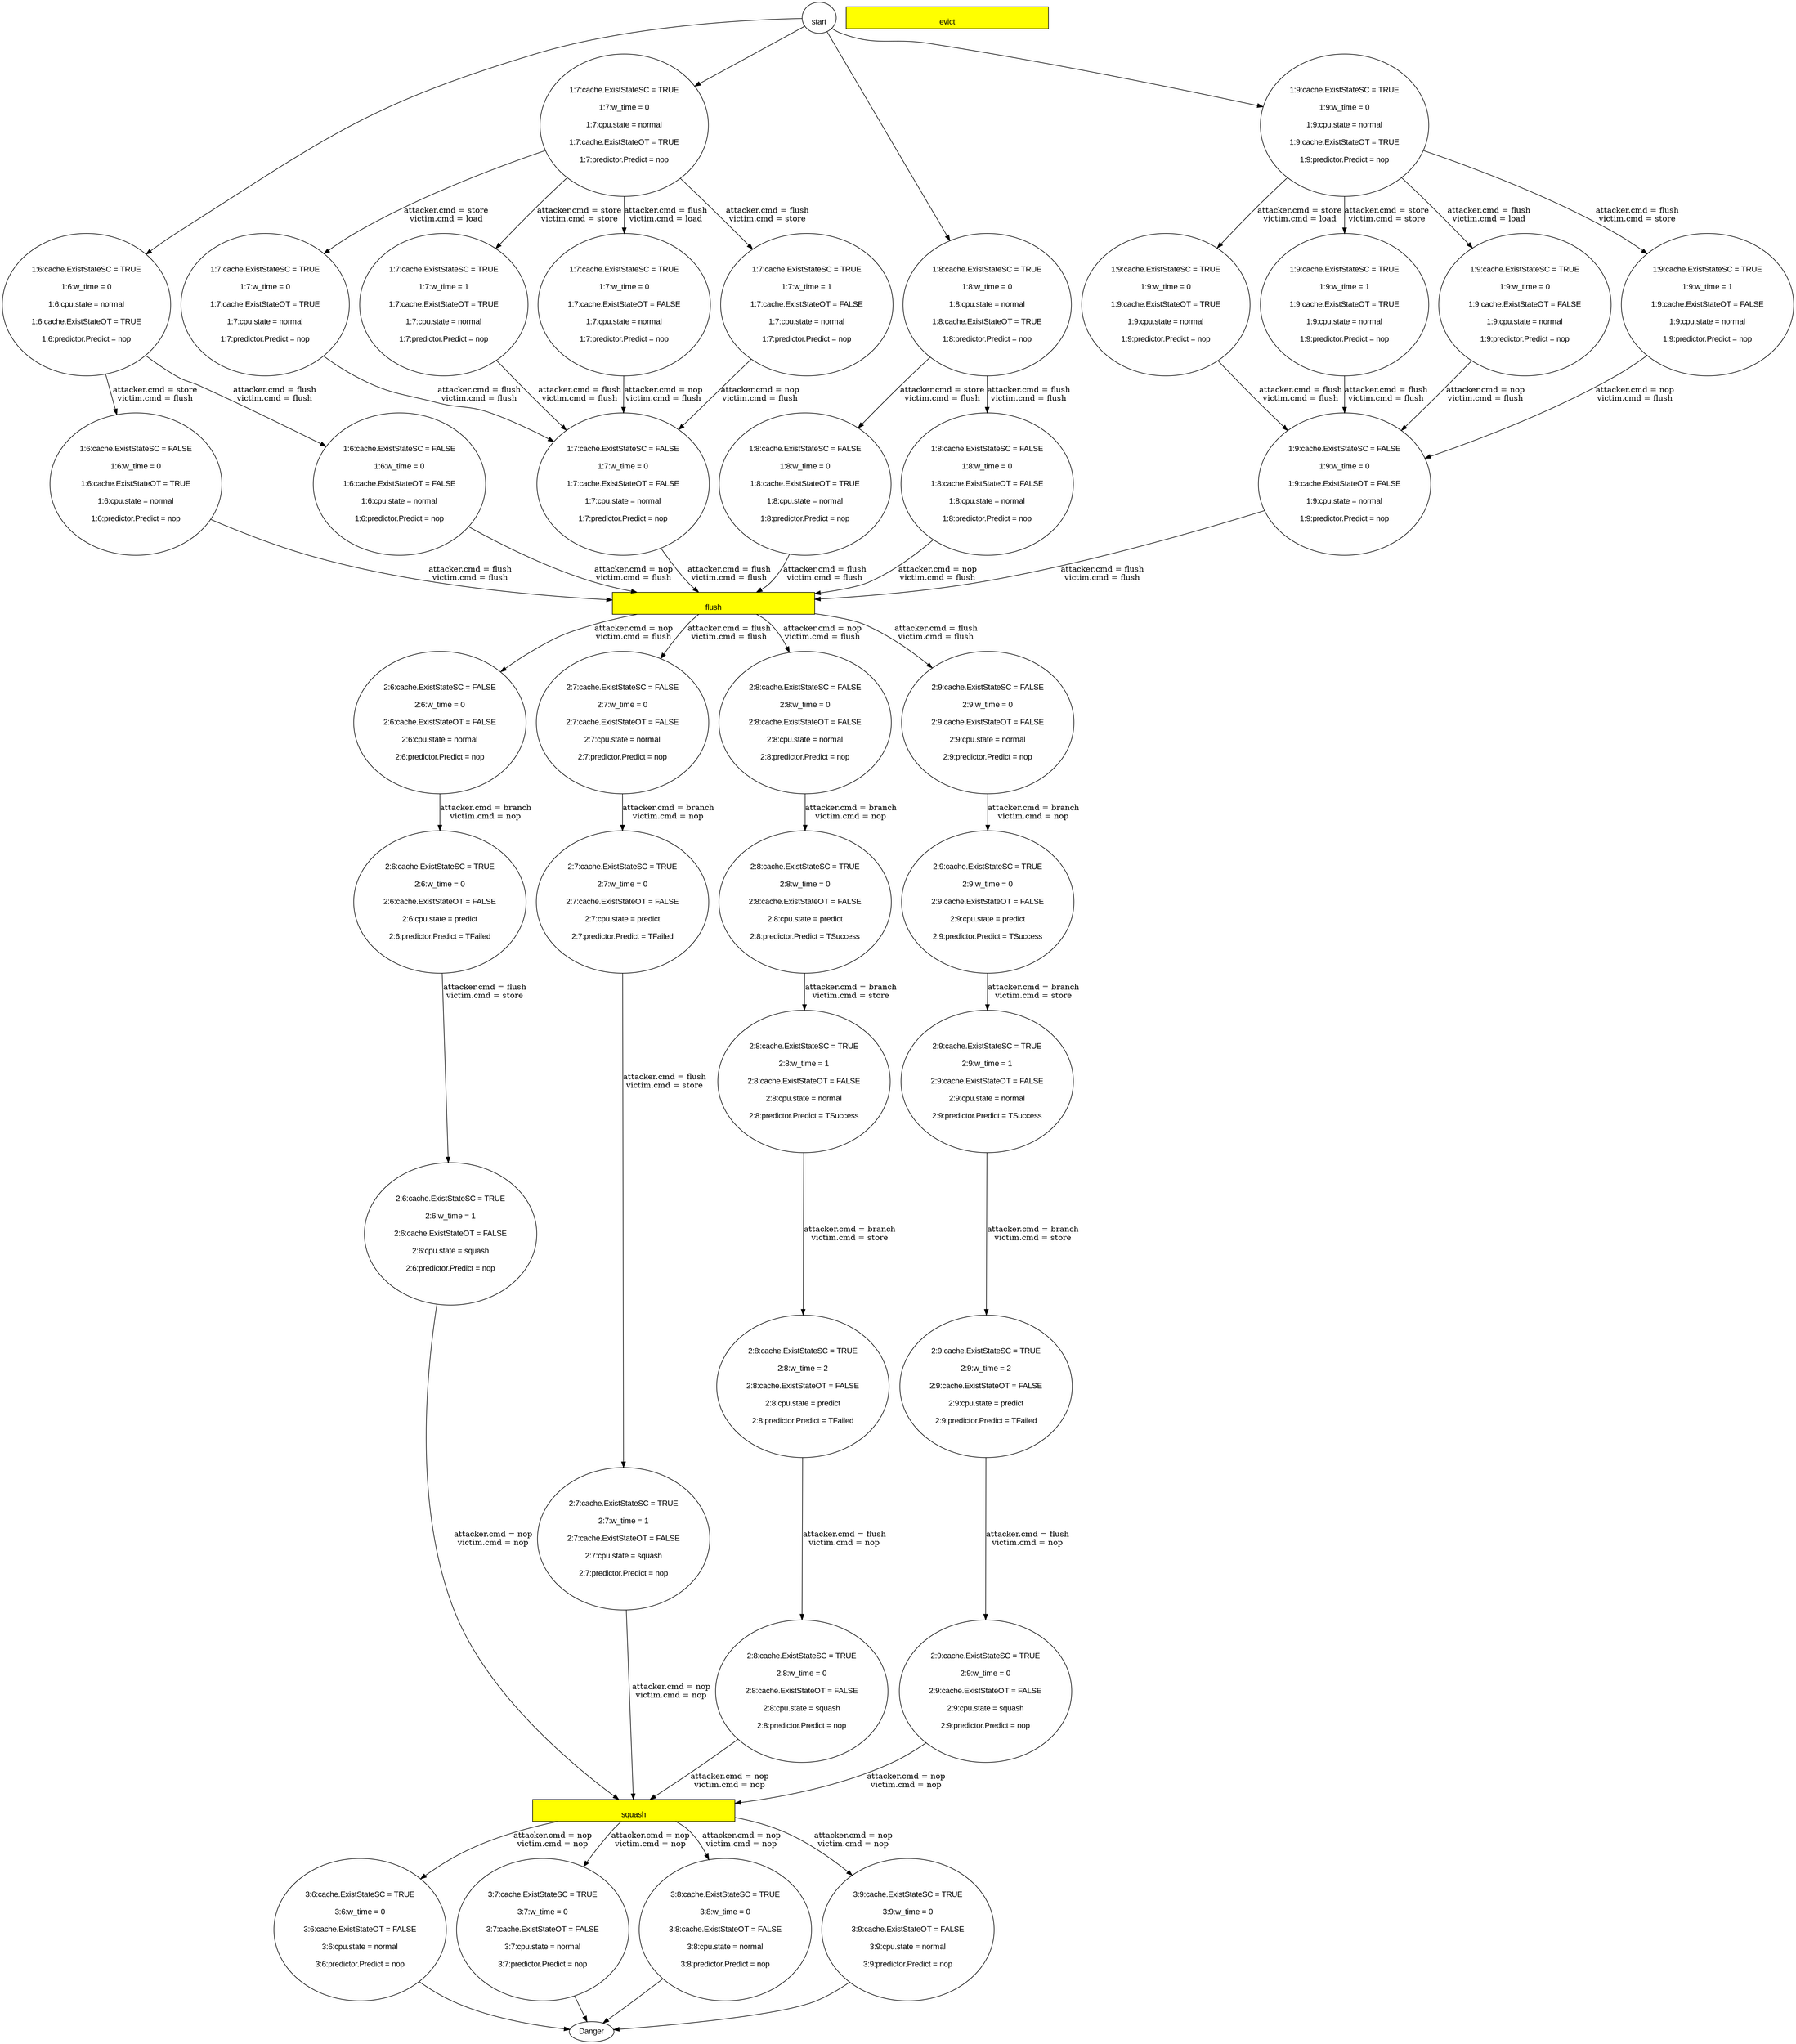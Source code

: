  strict digraph prof {

    node [fontname="Arial"];

"
flush
" [style=filled,fillcolor=yellow,shape=box,width=5]

"
flush
" [style=filled,fillcolor=yellow,shape=box,width=5]

"
evict
" [style=filled,fillcolor=yellow,shape=box,width=5]

"
squash
" [style=filled,fillcolor=yellow,shape=box,width=5]

"
start
" -> "
1:6:cache.ExistStateSC = TRUE

1:6:w_time = 0

1:6:cpu.state = normal

1:6:cache.ExistStateOT = TRUE

1:6:predictor.Predict = nop

"
[ label="" ]
"
1:6:cache.ExistStateSC = TRUE

1:6:w_time = 0

1:6:cpu.state = normal

1:6:cache.ExistStateOT = TRUE

1:6:predictor.Predict = nop

" -> "
1:6:cache.ExistStateSC = FALSE

1:6:w_time = 0

1:6:cache.ExistStateOT = TRUE

1:6:cpu.state = normal

1:6:predictor.Predict = nop

"
[ label="attacker.cmd = nop
victim.cmd = flush
" ]
"
1:6:cache.ExistStateSC = FALSE

1:6:w_time = 0

1:6:cache.ExistStateOT = TRUE

1:6:cpu.state = normal

1:6:predictor.Predict = nop

" -> "
flush
"   -> "
2:6:cache.ExistStateSC = FALSE

2:6:w_time = 0

2:6:cache.ExistStateOT = FALSE

2:6:cpu.state = normal

2:6:predictor.Predict = nop

"
[ label="attacker.cmd = flush
victim.cmd = flush
" ]
"
2:6:cache.ExistStateSC = FALSE

2:6:w_time = 0

2:6:cache.ExistStateOT = FALSE

2:6:cpu.state = normal

2:6:predictor.Predict = nop

" -> "
2:6:cache.ExistStateSC = TRUE

2:6:w_time = 0

2:6:cache.ExistStateOT = FALSE

2:6:cpu.state = predict

2:6:predictor.Predict = TFailed

"
[ label="attacker.cmd = branch
victim.cmd = nop
" ]
"
2:6:cache.ExistStateSC = TRUE

2:6:w_time = 0

2:6:cache.ExistStateOT = FALSE

2:6:cpu.state = predict

2:6:predictor.Predict = TFailed

" -> "
2:6:cache.ExistStateSC = TRUE

2:6:w_time = 1

2:6:cache.ExistStateOT = FALSE

2:6:cpu.state = squash

2:6:predictor.Predict = nop

"
[ label="attacker.cmd = flush
victim.cmd = store
" ]
"
2:6:cache.ExistStateSC = TRUE

2:6:w_time = 1

2:6:cache.ExistStateOT = FALSE

2:6:cpu.state = squash

2:6:predictor.Predict = nop

" -> "
squash
"   -> "
3:6:cache.ExistStateSC = TRUE

3:6:w_time = 0

3:6:cache.ExistStateOT = FALSE

3:6:cpu.state = normal

3:6:predictor.Predict = nop

"
[ label="attacker.cmd = nop
victim.cmd = nop
" ]
"
3:6:cache.ExistStateSC = TRUE

3:6:w_time = 0

3:6:cache.ExistStateOT = FALSE

3:6:cpu.state = normal

3:6:predictor.Predict = nop

" -> "Danger"
"
start
" -> "
1:6:cache.ExistStateSC = TRUE

1:6:w_time = 0

1:6:cpu.state = normal

1:6:cache.ExistStateOT = TRUE

1:6:predictor.Predict = nop

"
[ label="" ]
"
1:6:cache.ExistStateSC = TRUE

1:6:w_time = 0

1:6:cpu.state = normal

1:6:cache.ExistStateOT = TRUE

1:6:predictor.Predict = nop

" -> "
1:6:cache.ExistStateSC = FALSE

1:6:w_time = 0

1:6:cache.ExistStateOT = TRUE

1:6:cpu.state = normal

1:6:predictor.Predict = nop

"
[ label="attacker.cmd = nop
victim.cmd = flush
" ]
"
1:6:cache.ExistStateSC = FALSE

1:6:w_time = 0

1:6:cache.ExistStateOT = TRUE

1:6:cpu.state = normal

1:6:predictor.Predict = nop

" -> "
flush
"   -> "
2:6:cache.ExistStateSC = FALSE

2:6:w_time = 0

2:6:cache.ExistStateOT = FALSE

2:6:cpu.state = normal

2:6:predictor.Predict = nop

"
[ label="attacker.cmd = flush
victim.cmd = flush
" ]
"
2:6:cache.ExistStateSC = FALSE

2:6:w_time = 0

2:6:cache.ExistStateOT = FALSE

2:6:cpu.state = normal

2:6:predictor.Predict = nop

" -> "
2:6:cache.ExistStateSC = TRUE

2:6:w_time = 0

2:6:cache.ExistStateOT = FALSE

2:6:cpu.state = predict

2:6:predictor.Predict = TFailed

"
[ label="attacker.cmd = branch
victim.cmd = nop
" ]
"
2:6:cache.ExistStateSC = TRUE

2:6:w_time = 0

2:6:cache.ExistStateOT = FALSE

2:6:cpu.state = predict

2:6:predictor.Predict = TFailed

" -> "
2:6:cache.ExistStateSC = TRUE

2:6:w_time = 1

2:6:cache.ExistStateOT = FALSE

2:6:cpu.state = squash

2:6:predictor.Predict = nop

"
[ label="attacker.cmd = flush
victim.cmd = store
" ]
"
2:6:cache.ExistStateSC = TRUE

2:6:w_time = 1

2:6:cache.ExistStateOT = FALSE

2:6:cpu.state = squash

2:6:predictor.Predict = nop

" -> "
squash
"   -> "
3:6:cache.ExistStateSC = TRUE

3:6:w_time = 0

3:6:cache.ExistStateOT = FALSE

3:6:cpu.state = normal

3:6:predictor.Predict = nop

"
[ label="attacker.cmd = nop
victim.cmd = nop
" ]
"
3:6:cache.ExistStateSC = TRUE

3:6:w_time = 0

3:6:cache.ExistStateOT = FALSE

3:6:cpu.state = normal

3:6:predictor.Predict = nop

" -> "Danger"
"
start
" -> "
1:6:cache.ExistStateSC = TRUE

1:6:w_time = 0

1:6:cpu.state = normal

1:6:cache.ExistStateOT = TRUE

1:6:predictor.Predict = nop

"
[ label="" ]
"
1:6:cache.ExistStateSC = TRUE

1:6:w_time = 0

1:6:cpu.state = normal

1:6:cache.ExistStateOT = TRUE

1:6:predictor.Predict = nop

" -> "
1:6:cache.ExistStateSC = FALSE

1:6:w_time = 0

1:6:cache.ExistStateOT = TRUE

1:6:cpu.state = normal

1:6:predictor.Predict = nop

"
[ label="attacker.cmd = load
victim.cmd = flush
" ]
"
1:6:cache.ExistStateSC = FALSE

1:6:w_time = 0

1:6:cache.ExistStateOT = TRUE

1:6:cpu.state = normal

1:6:predictor.Predict = nop

" -> "
flush
"   -> "
2:6:cache.ExistStateSC = FALSE

2:6:w_time = 0

2:6:cache.ExistStateOT = FALSE

2:6:cpu.state = normal

2:6:predictor.Predict = nop

"
[ label="attacker.cmd = flush
victim.cmd = flush
" ]
"
2:6:cache.ExistStateSC = FALSE

2:6:w_time = 0

2:6:cache.ExistStateOT = FALSE

2:6:cpu.state = normal

2:6:predictor.Predict = nop

" -> "
2:6:cache.ExistStateSC = TRUE

2:6:w_time = 0

2:6:cache.ExistStateOT = FALSE

2:6:cpu.state = predict

2:6:predictor.Predict = TFailed

"
[ label="attacker.cmd = branch
victim.cmd = nop
" ]
"
2:6:cache.ExistStateSC = TRUE

2:6:w_time = 0

2:6:cache.ExistStateOT = FALSE

2:6:cpu.state = predict

2:6:predictor.Predict = TFailed

" -> "
2:6:cache.ExistStateSC = TRUE

2:6:w_time = 1

2:6:cache.ExistStateOT = FALSE

2:6:cpu.state = squash

2:6:predictor.Predict = nop

"
[ label="attacker.cmd = flush
victim.cmd = store
" ]
"
2:6:cache.ExistStateSC = TRUE

2:6:w_time = 1

2:6:cache.ExistStateOT = FALSE

2:6:cpu.state = squash

2:6:predictor.Predict = nop

" -> "
squash
"   -> "
3:6:cache.ExistStateSC = TRUE

3:6:w_time = 0

3:6:cache.ExistStateOT = FALSE

3:6:cpu.state = normal

3:6:predictor.Predict = nop

"
[ label="attacker.cmd = nop
victim.cmd = nop
" ]
"
3:6:cache.ExistStateSC = TRUE

3:6:w_time = 0

3:6:cache.ExistStateOT = FALSE

3:6:cpu.state = normal

3:6:predictor.Predict = nop

" -> "Danger"
"
start
" -> "
1:6:cache.ExistStateSC = TRUE

1:6:w_time = 0

1:6:cpu.state = normal

1:6:cache.ExistStateOT = TRUE

1:6:predictor.Predict = nop

"
[ label="" ]
"
1:6:cache.ExistStateSC = TRUE

1:6:w_time = 0

1:6:cpu.state = normal

1:6:cache.ExistStateOT = TRUE

1:6:predictor.Predict = nop

" -> "
1:6:cache.ExistStateSC = FALSE

1:6:w_time = 0

1:6:cache.ExistStateOT = TRUE

1:6:cpu.state = normal

1:6:predictor.Predict = nop

"
[ label="attacker.cmd = load
victim.cmd = flush
" ]
"
1:6:cache.ExistStateSC = FALSE

1:6:w_time = 0

1:6:cache.ExistStateOT = TRUE

1:6:cpu.state = normal

1:6:predictor.Predict = nop

" -> "
flush
"   -> "
2:6:cache.ExistStateSC = FALSE

2:6:w_time = 0

2:6:cache.ExistStateOT = FALSE

2:6:cpu.state = normal

2:6:predictor.Predict = nop

"
[ label="attacker.cmd = flush
victim.cmd = flush
" ]
"
2:6:cache.ExistStateSC = FALSE

2:6:w_time = 0

2:6:cache.ExistStateOT = FALSE

2:6:cpu.state = normal

2:6:predictor.Predict = nop

" -> "
2:6:cache.ExistStateSC = TRUE

2:6:w_time = 0

2:6:cache.ExistStateOT = FALSE

2:6:cpu.state = predict

2:6:predictor.Predict = TFailed

"
[ label="attacker.cmd = branch
victim.cmd = nop
" ]
"
2:6:cache.ExistStateSC = TRUE

2:6:w_time = 0

2:6:cache.ExistStateOT = FALSE

2:6:cpu.state = predict

2:6:predictor.Predict = TFailed

" -> "
2:6:cache.ExistStateSC = TRUE

2:6:w_time = 1

2:6:cache.ExistStateOT = FALSE

2:6:cpu.state = squash

2:6:predictor.Predict = nop

"
[ label="attacker.cmd = flush
victim.cmd = store
" ]
"
2:6:cache.ExistStateSC = TRUE

2:6:w_time = 1

2:6:cache.ExistStateOT = FALSE

2:6:cpu.state = squash

2:6:predictor.Predict = nop

" -> "
squash
"   -> "
3:6:cache.ExistStateSC = TRUE

3:6:w_time = 0

3:6:cache.ExistStateOT = FALSE

3:6:cpu.state = normal

3:6:predictor.Predict = nop

"
[ label="attacker.cmd = nop
victim.cmd = nop
" ]
"
3:6:cache.ExistStateSC = TRUE

3:6:w_time = 0

3:6:cache.ExistStateOT = FALSE

3:6:cpu.state = normal

3:6:predictor.Predict = nop

" -> "Danger"
"
start
" -> "
1:6:cache.ExistStateSC = TRUE

1:6:w_time = 0

1:6:cpu.state = normal

1:6:cache.ExistStateOT = TRUE

1:6:predictor.Predict = nop

"
[ label="" ]
"
1:6:cache.ExistStateSC = TRUE

1:6:w_time = 0

1:6:cpu.state = normal

1:6:cache.ExistStateOT = TRUE

1:6:predictor.Predict = nop

" -> "
1:6:cache.ExistStateSC = FALSE

1:6:w_time = 0

1:6:cache.ExistStateOT = TRUE

1:6:cpu.state = normal

1:6:predictor.Predict = nop

"
[ label="attacker.cmd = store
victim.cmd = flush
" ]
"
1:6:cache.ExistStateSC = FALSE

1:6:w_time = 0

1:6:cache.ExistStateOT = TRUE

1:6:cpu.state = normal

1:6:predictor.Predict = nop

" -> "
flush
"   -> "
2:6:cache.ExistStateSC = FALSE

2:6:w_time = 0

2:6:cache.ExistStateOT = FALSE

2:6:cpu.state = normal

2:6:predictor.Predict = nop

"
[ label="attacker.cmd = flush
victim.cmd = flush
" ]
"
2:6:cache.ExistStateSC = FALSE

2:6:w_time = 0

2:6:cache.ExistStateOT = FALSE

2:6:cpu.state = normal

2:6:predictor.Predict = nop

" -> "
2:6:cache.ExistStateSC = TRUE

2:6:w_time = 0

2:6:cache.ExistStateOT = FALSE

2:6:cpu.state = predict

2:6:predictor.Predict = TFailed

"
[ label="attacker.cmd = branch
victim.cmd = nop
" ]
"
2:6:cache.ExistStateSC = TRUE

2:6:w_time = 0

2:6:cache.ExistStateOT = FALSE

2:6:cpu.state = predict

2:6:predictor.Predict = TFailed

" -> "
2:6:cache.ExistStateSC = TRUE

2:6:w_time = 1

2:6:cache.ExistStateOT = FALSE

2:6:cpu.state = squash

2:6:predictor.Predict = nop

"
[ label="attacker.cmd = flush
victim.cmd = store
" ]
"
2:6:cache.ExistStateSC = TRUE

2:6:w_time = 1

2:6:cache.ExistStateOT = FALSE

2:6:cpu.state = squash

2:6:predictor.Predict = nop

" -> "
squash
"   -> "
3:6:cache.ExistStateSC = TRUE

3:6:w_time = 0

3:6:cache.ExistStateOT = FALSE

3:6:cpu.state = normal

3:6:predictor.Predict = nop

"
[ label="attacker.cmd = nop
victim.cmd = nop
" ]
"
3:6:cache.ExistStateSC = TRUE

3:6:w_time = 0

3:6:cache.ExistStateOT = FALSE

3:6:cpu.state = normal

3:6:predictor.Predict = nop

" -> "Danger"
"
start
" -> "
1:6:cache.ExistStateSC = TRUE

1:6:w_time = 0

1:6:cpu.state = normal

1:6:cache.ExistStateOT = TRUE

1:6:predictor.Predict = nop

"
[ label="" ]
"
1:6:cache.ExistStateSC = TRUE

1:6:w_time = 0

1:6:cpu.state = normal

1:6:cache.ExistStateOT = TRUE

1:6:predictor.Predict = nop

" -> "
1:6:cache.ExistStateSC = FALSE

1:6:w_time = 0

1:6:cache.ExistStateOT = TRUE

1:6:cpu.state = normal

1:6:predictor.Predict = nop

"
[ label="attacker.cmd = store
victim.cmd = flush
" ]
"
1:6:cache.ExistStateSC = FALSE

1:6:w_time = 0

1:6:cache.ExistStateOT = TRUE

1:6:cpu.state = normal

1:6:predictor.Predict = nop

" -> "
flush
"   -> "
2:6:cache.ExistStateSC = FALSE

2:6:w_time = 0

2:6:cache.ExistStateOT = FALSE

2:6:cpu.state = normal

2:6:predictor.Predict = nop

"
[ label="attacker.cmd = flush
victim.cmd = flush
" ]
"
2:6:cache.ExistStateSC = FALSE

2:6:w_time = 0

2:6:cache.ExistStateOT = FALSE

2:6:cpu.state = normal

2:6:predictor.Predict = nop

" -> "
2:6:cache.ExistStateSC = TRUE

2:6:w_time = 0

2:6:cache.ExistStateOT = FALSE

2:6:cpu.state = predict

2:6:predictor.Predict = TFailed

"
[ label="attacker.cmd = branch
victim.cmd = nop
" ]
"
2:6:cache.ExistStateSC = TRUE

2:6:w_time = 0

2:6:cache.ExistStateOT = FALSE

2:6:cpu.state = predict

2:6:predictor.Predict = TFailed

" -> "
2:6:cache.ExistStateSC = TRUE

2:6:w_time = 1

2:6:cache.ExistStateOT = FALSE

2:6:cpu.state = squash

2:6:predictor.Predict = nop

"
[ label="attacker.cmd = flush
victim.cmd = store
" ]
"
2:6:cache.ExistStateSC = TRUE

2:6:w_time = 1

2:6:cache.ExistStateOT = FALSE

2:6:cpu.state = squash

2:6:predictor.Predict = nop

" -> "
squash
"   -> "
3:6:cache.ExistStateSC = TRUE

3:6:w_time = 0

3:6:cache.ExistStateOT = FALSE

3:6:cpu.state = normal

3:6:predictor.Predict = nop

"
[ label="attacker.cmd = nop
victim.cmd = nop
" ]
"
3:6:cache.ExistStateSC = TRUE

3:6:w_time = 0

3:6:cache.ExistStateOT = FALSE

3:6:cpu.state = normal

3:6:predictor.Predict = nop

" -> "Danger"
"
start
" -> "
1:6:cache.ExistStateSC = TRUE

1:6:w_time = 0

1:6:cpu.state = normal

1:6:cache.ExistStateOT = TRUE

1:6:predictor.Predict = nop

"
[ label="" ]
"
1:6:cache.ExistStateSC = TRUE

1:6:w_time = 0

1:6:cpu.state = normal

1:6:cache.ExistStateOT = TRUE

1:6:predictor.Predict = nop

" -> "
1:6:cache.ExistStateSC = FALSE

1:6:w_time = 0

1:6:cache.ExistStateOT = FALSE

1:6:cpu.state = normal

1:6:predictor.Predict = nop

"
[ label="attacker.cmd = flush
victim.cmd = flush
" ]
"
1:6:cache.ExistStateSC = FALSE

1:6:w_time = 0

1:6:cache.ExistStateOT = FALSE

1:6:cpu.state = normal

1:6:predictor.Predict = nop

" -> "
flush
"   -> "
2:6:cache.ExistStateSC = FALSE

2:6:w_time = 0

2:6:cache.ExistStateOT = FALSE

2:6:cpu.state = normal

2:6:predictor.Predict = nop

"
[ label="attacker.cmd = nop
victim.cmd = flush
" ]
"
2:6:cache.ExistStateSC = FALSE

2:6:w_time = 0

2:6:cache.ExistStateOT = FALSE

2:6:cpu.state = normal

2:6:predictor.Predict = nop

" -> "
2:6:cache.ExistStateSC = TRUE

2:6:w_time = 0

2:6:cache.ExistStateOT = FALSE

2:6:cpu.state = predict

2:6:predictor.Predict = TFailed

"
[ label="attacker.cmd = branch
victim.cmd = nop
" ]
"
2:6:cache.ExistStateSC = TRUE

2:6:w_time = 0

2:6:cache.ExistStateOT = FALSE

2:6:cpu.state = predict

2:6:predictor.Predict = TFailed

" -> "
2:6:cache.ExistStateSC = TRUE

2:6:w_time = 1

2:6:cache.ExistStateOT = FALSE

2:6:cpu.state = squash

2:6:predictor.Predict = nop

"
[ label="attacker.cmd = flush
victim.cmd = store
" ]
"
2:6:cache.ExistStateSC = TRUE

2:6:w_time = 1

2:6:cache.ExistStateOT = FALSE

2:6:cpu.state = squash

2:6:predictor.Predict = nop

" -> "
squash
"   -> "
3:6:cache.ExistStateSC = TRUE

3:6:w_time = 0

3:6:cache.ExistStateOT = FALSE

3:6:cpu.state = normal

3:6:predictor.Predict = nop

"
[ label="attacker.cmd = nop
victim.cmd = nop
" ]
"
3:6:cache.ExistStateSC = TRUE

3:6:w_time = 0

3:6:cache.ExistStateOT = FALSE

3:6:cpu.state = normal

3:6:predictor.Predict = nop

" -> "Danger"
"
start
" -> "
1:6:cache.ExistStateSC = TRUE

1:6:w_time = 0

1:6:cpu.state = normal

1:6:cache.ExistStateOT = TRUE

1:6:predictor.Predict = nop

"
[ label="" ]
"
1:6:cache.ExistStateSC = TRUE

1:6:w_time = 0

1:6:cpu.state = normal

1:6:cache.ExistStateOT = TRUE

1:6:predictor.Predict = nop

" -> "
1:6:cache.ExistStateSC = FALSE

1:6:w_time = 0

1:6:cache.ExistStateOT = FALSE

1:6:cpu.state = normal

1:6:predictor.Predict = nop

"
[ label="attacker.cmd = flush
victim.cmd = flush
" ]
"
1:6:cache.ExistStateSC = FALSE

1:6:w_time = 0

1:6:cache.ExistStateOT = FALSE

1:6:cpu.state = normal

1:6:predictor.Predict = nop

" -> "
flush
"   -> "
2:6:cache.ExistStateSC = FALSE

2:6:w_time = 0

2:6:cache.ExistStateOT = FALSE

2:6:cpu.state = normal

2:6:predictor.Predict = nop

"
[ label="attacker.cmd = nop
victim.cmd = flush
" ]
"
2:6:cache.ExistStateSC = FALSE

2:6:w_time = 0

2:6:cache.ExistStateOT = FALSE

2:6:cpu.state = normal

2:6:predictor.Predict = nop

" -> "
2:6:cache.ExistStateSC = TRUE

2:6:w_time = 0

2:6:cache.ExistStateOT = FALSE

2:6:cpu.state = predict

2:6:predictor.Predict = TFailed

"
[ label="attacker.cmd = branch
victim.cmd = nop
" ]
"
2:6:cache.ExistStateSC = TRUE

2:6:w_time = 0

2:6:cache.ExistStateOT = FALSE

2:6:cpu.state = predict

2:6:predictor.Predict = TFailed

" -> "
2:6:cache.ExistStateSC = TRUE

2:6:w_time = 1

2:6:cache.ExistStateOT = FALSE

2:6:cpu.state = squash

2:6:predictor.Predict = nop

"
[ label="attacker.cmd = flush
victim.cmd = store
" ]
"
2:6:cache.ExistStateSC = TRUE

2:6:w_time = 1

2:6:cache.ExistStateOT = FALSE

2:6:cpu.state = squash

2:6:predictor.Predict = nop

" -> "
squash
"   -> "
3:6:cache.ExistStateSC = TRUE

3:6:w_time = 0

3:6:cache.ExistStateOT = FALSE

3:6:cpu.state = normal

3:6:predictor.Predict = nop

"
[ label="attacker.cmd = nop
victim.cmd = nop
" ]
"
3:6:cache.ExistStateSC = TRUE

3:6:w_time = 0

3:6:cache.ExistStateOT = FALSE

3:6:cpu.state = normal

3:6:predictor.Predict = nop

" -> "Danger"
"
start
" -> "
1:7:cache.ExistStateSC = TRUE

1:7:w_time = 0

1:7:cpu.state = normal

1:7:cache.ExistStateOT = TRUE

1:7:predictor.Predict = nop

"
[ label="" ]
"
1:7:cache.ExistStateSC = TRUE

1:7:w_time = 0

1:7:cpu.state = normal

1:7:cache.ExistStateOT = TRUE

1:7:predictor.Predict = nop

" -> "
1:7:cache.ExistStateSC = TRUE

1:7:w_time = 0

1:7:cache.ExistStateOT = TRUE

1:7:cpu.state = normal

1:7:predictor.Predict = nop

"
[ label="attacker.cmd = nop
victim.cmd = nop
" ]
"
1:7:cache.ExistStateSC = TRUE

1:7:w_time = 0

1:7:cache.ExistStateOT = TRUE

1:7:cpu.state = normal

1:7:predictor.Predict = nop

" -> "
1:7:cache.ExistStateSC = FALSE

1:7:w_time = 0

1:7:cache.ExistStateOT = FALSE

1:7:cpu.state = normal

1:7:predictor.Predict = nop

"
[ label="attacker.cmd = flush
victim.cmd = flush
" ]
"
1:7:cache.ExistStateSC = FALSE

1:7:w_time = 0

1:7:cache.ExistStateOT = FALSE

1:7:cpu.state = normal

1:7:predictor.Predict = nop

" -> "
flush
"   -> "
2:7:cache.ExistStateSC = FALSE

2:7:w_time = 0

2:7:cache.ExistStateOT = FALSE

2:7:cpu.state = normal

2:7:predictor.Predict = nop

"
[ label="attacker.cmd = flush
victim.cmd = flush
" ]
"
2:7:cache.ExistStateSC = FALSE

2:7:w_time = 0

2:7:cache.ExistStateOT = FALSE

2:7:cpu.state = normal

2:7:predictor.Predict = nop

" -> "
2:7:cache.ExistStateSC = TRUE

2:7:w_time = 0

2:7:cache.ExistStateOT = FALSE

2:7:cpu.state = predict

2:7:predictor.Predict = TFailed

"
[ label="attacker.cmd = branch
victim.cmd = nop
" ]
"
2:7:cache.ExistStateSC = TRUE

2:7:w_time = 0

2:7:cache.ExistStateOT = FALSE

2:7:cpu.state = predict

2:7:predictor.Predict = TFailed

" -> "
2:7:cache.ExistStateSC = TRUE

2:7:w_time = 1

2:7:cache.ExistStateOT = FALSE

2:7:cpu.state = squash

2:7:predictor.Predict = nop

"
[ label="attacker.cmd = flush
victim.cmd = store
" ]
"
2:7:cache.ExistStateSC = TRUE

2:7:w_time = 1

2:7:cache.ExistStateOT = FALSE

2:7:cpu.state = squash

2:7:predictor.Predict = nop

" -> "
squash
"   -> "
3:7:cache.ExistStateSC = TRUE

3:7:w_time = 0

3:7:cache.ExistStateOT = FALSE

3:7:cpu.state = normal

3:7:predictor.Predict = nop

"
[ label="attacker.cmd = nop
victim.cmd = nop
" ]
"
3:7:cache.ExistStateSC = TRUE

3:7:w_time = 0

3:7:cache.ExistStateOT = FALSE

3:7:cpu.state = normal

3:7:predictor.Predict = nop

" -> "Danger"
"
start
" -> "
1:7:cache.ExistStateSC = TRUE

1:7:w_time = 0

1:7:cpu.state = normal

1:7:cache.ExistStateOT = TRUE

1:7:predictor.Predict = nop

"
[ label="" ]
"
1:7:cache.ExistStateSC = TRUE

1:7:w_time = 0

1:7:cpu.state = normal

1:7:cache.ExistStateOT = TRUE

1:7:predictor.Predict = nop

" -> "
1:7:cache.ExistStateSC = TRUE

1:7:w_time = 0

1:7:cache.ExistStateOT = TRUE

1:7:cpu.state = normal

1:7:predictor.Predict = nop

"
[ label="attacker.cmd = nop
victim.cmd = nop
" ]
"
1:7:cache.ExistStateSC = TRUE

1:7:w_time = 0

1:7:cache.ExistStateOT = TRUE

1:7:cpu.state = normal

1:7:predictor.Predict = nop

" -> "
1:7:cache.ExistStateSC = FALSE

1:7:w_time = 0

1:7:cache.ExistStateOT = FALSE

1:7:cpu.state = normal

1:7:predictor.Predict = nop

"
[ label="attacker.cmd = flush
victim.cmd = flush
" ]
"
1:7:cache.ExistStateSC = FALSE

1:7:w_time = 0

1:7:cache.ExistStateOT = FALSE

1:7:cpu.state = normal

1:7:predictor.Predict = nop

" -> "
flush
"   -> "
2:7:cache.ExistStateSC = FALSE

2:7:w_time = 0

2:7:cache.ExistStateOT = FALSE

2:7:cpu.state = normal

2:7:predictor.Predict = nop

"
[ label="attacker.cmd = flush
victim.cmd = flush
" ]
"
2:7:cache.ExistStateSC = FALSE

2:7:w_time = 0

2:7:cache.ExistStateOT = FALSE

2:7:cpu.state = normal

2:7:predictor.Predict = nop

" -> "
2:7:cache.ExistStateSC = TRUE

2:7:w_time = 0

2:7:cache.ExistStateOT = FALSE

2:7:cpu.state = predict

2:7:predictor.Predict = TFailed

"
[ label="attacker.cmd = branch
victim.cmd = nop
" ]
"
2:7:cache.ExistStateSC = TRUE

2:7:w_time = 0

2:7:cache.ExistStateOT = FALSE

2:7:cpu.state = predict

2:7:predictor.Predict = TFailed

" -> "
2:7:cache.ExistStateSC = TRUE

2:7:w_time = 1

2:7:cache.ExistStateOT = FALSE

2:7:cpu.state = squash

2:7:predictor.Predict = nop

"
[ label="attacker.cmd = flush
victim.cmd = store
" ]
"
2:7:cache.ExistStateSC = TRUE

2:7:w_time = 1

2:7:cache.ExistStateOT = FALSE

2:7:cpu.state = squash

2:7:predictor.Predict = nop

" -> "
squash
"   -> "
3:7:cache.ExistStateSC = TRUE

3:7:w_time = 0

3:7:cache.ExistStateOT = FALSE

3:7:cpu.state = normal

3:7:predictor.Predict = nop

"
[ label="attacker.cmd = nop
victim.cmd = nop
" ]
"
3:7:cache.ExistStateSC = TRUE

3:7:w_time = 0

3:7:cache.ExistStateOT = FALSE

3:7:cpu.state = normal

3:7:predictor.Predict = nop

" -> "Danger"
"
start
" -> "
1:7:cache.ExistStateSC = TRUE

1:7:w_time = 0

1:7:cpu.state = normal

1:7:cache.ExistStateOT = TRUE

1:7:predictor.Predict = nop

"
[ label="" ]
"
1:7:cache.ExistStateSC = TRUE

1:7:w_time = 0

1:7:cpu.state = normal

1:7:cache.ExistStateOT = TRUE

1:7:predictor.Predict = nop

" -> "
1:7:cache.ExistStateSC = TRUE

1:7:w_time = 0

1:7:cache.ExistStateOT = TRUE

1:7:cpu.state = normal

1:7:predictor.Predict = nop

"
[ label="attacker.cmd = nop
victim.cmd = load
" ]
"
1:7:cache.ExistStateSC = TRUE

1:7:w_time = 0

1:7:cache.ExistStateOT = TRUE

1:7:cpu.state = normal

1:7:predictor.Predict = nop

" -> "
1:7:cache.ExistStateSC = FALSE

1:7:w_time = 0

1:7:cache.ExistStateOT = FALSE

1:7:cpu.state = normal

1:7:predictor.Predict = nop

"
[ label="attacker.cmd = flush
victim.cmd = flush
" ]
"
1:7:cache.ExistStateSC = FALSE

1:7:w_time = 0

1:7:cache.ExistStateOT = FALSE

1:7:cpu.state = normal

1:7:predictor.Predict = nop

" -> "
flush
"   -> "
2:7:cache.ExistStateSC = FALSE

2:7:w_time = 0

2:7:cache.ExistStateOT = FALSE

2:7:cpu.state = normal

2:7:predictor.Predict = nop

"
[ label="attacker.cmd = flush
victim.cmd = flush
" ]
"
2:7:cache.ExistStateSC = FALSE

2:7:w_time = 0

2:7:cache.ExistStateOT = FALSE

2:7:cpu.state = normal

2:7:predictor.Predict = nop

" -> "
2:7:cache.ExistStateSC = TRUE

2:7:w_time = 0

2:7:cache.ExistStateOT = FALSE

2:7:cpu.state = predict

2:7:predictor.Predict = TFailed

"
[ label="attacker.cmd = branch
victim.cmd = nop
" ]
"
2:7:cache.ExistStateSC = TRUE

2:7:w_time = 0

2:7:cache.ExistStateOT = FALSE

2:7:cpu.state = predict

2:7:predictor.Predict = TFailed

" -> "
2:7:cache.ExistStateSC = TRUE

2:7:w_time = 1

2:7:cache.ExistStateOT = FALSE

2:7:cpu.state = squash

2:7:predictor.Predict = nop

"
[ label="attacker.cmd = flush
victim.cmd = store
" ]
"
2:7:cache.ExistStateSC = TRUE

2:7:w_time = 1

2:7:cache.ExistStateOT = FALSE

2:7:cpu.state = squash

2:7:predictor.Predict = nop

" -> "
squash
"   -> "
3:7:cache.ExistStateSC = TRUE

3:7:w_time = 0

3:7:cache.ExistStateOT = FALSE

3:7:cpu.state = normal

3:7:predictor.Predict = nop

"
[ label="attacker.cmd = nop
victim.cmd = nop
" ]
"
3:7:cache.ExistStateSC = TRUE

3:7:w_time = 0

3:7:cache.ExistStateOT = FALSE

3:7:cpu.state = normal

3:7:predictor.Predict = nop

" -> "Danger"
"
start
" -> "
1:7:cache.ExistStateSC = TRUE

1:7:w_time = 0

1:7:cpu.state = normal

1:7:cache.ExistStateOT = TRUE

1:7:predictor.Predict = nop

"
[ label="" ]
"
1:7:cache.ExistStateSC = TRUE

1:7:w_time = 0

1:7:cpu.state = normal

1:7:cache.ExistStateOT = TRUE

1:7:predictor.Predict = nop

" -> "
1:7:cache.ExistStateSC = TRUE

1:7:w_time = 0

1:7:cache.ExistStateOT = TRUE

1:7:cpu.state = normal

1:7:predictor.Predict = nop

"
[ label="attacker.cmd = nop
victim.cmd = load
" ]
"
1:7:cache.ExistStateSC = TRUE

1:7:w_time = 0

1:7:cache.ExistStateOT = TRUE

1:7:cpu.state = normal

1:7:predictor.Predict = nop

" -> "
1:7:cache.ExistStateSC = FALSE

1:7:w_time = 0

1:7:cache.ExistStateOT = FALSE

1:7:cpu.state = normal

1:7:predictor.Predict = nop

"
[ label="attacker.cmd = flush
victim.cmd = flush
" ]
"
1:7:cache.ExistStateSC = FALSE

1:7:w_time = 0

1:7:cache.ExistStateOT = FALSE

1:7:cpu.state = normal

1:7:predictor.Predict = nop

" -> "
flush
"   -> "
2:7:cache.ExistStateSC = FALSE

2:7:w_time = 0

2:7:cache.ExistStateOT = FALSE

2:7:cpu.state = normal

2:7:predictor.Predict = nop

"
[ label="attacker.cmd = flush
victim.cmd = flush
" ]
"
2:7:cache.ExistStateSC = FALSE

2:7:w_time = 0

2:7:cache.ExistStateOT = FALSE

2:7:cpu.state = normal

2:7:predictor.Predict = nop

" -> "
2:7:cache.ExistStateSC = TRUE

2:7:w_time = 0

2:7:cache.ExistStateOT = FALSE

2:7:cpu.state = predict

2:7:predictor.Predict = TFailed

"
[ label="attacker.cmd = branch
victim.cmd = nop
" ]
"
2:7:cache.ExistStateSC = TRUE

2:7:w_time = 0

2:7:cache.ExistStateOT = FALSE

2:7:cpu.state = predict

2:7:predictor.Predict = TFailed

" -> "
2:7:cache.ExistStateSC = TRUE

2:7:w_time = 1

2:7:cache.ExistStateOT = FALSE

2:7:cpu.state = squash

2:7:predictor.Predict = nop

"
[ label="attacker.cmd = flush
victim.cmd = store
" ]
"
2:7:cache.ExistStateSC = TRUE

2:7:w_time = 1

2:7:cache.ExistStateOT = FALSE

2:7:cpu.state = squash

2:7:predictor.Predict = nop

" -> "
squash
"   -> "
3:7:cache.ExistStateSC = TRUE

3:7:w_time = 0

3:7:cache.ExistStateOT = FALSE

3:7:cpu.state = normal

3:7:predictor.Predict = nop

"
[ label="attacker.cmd = nop
victim.cmd = nop
" ]
"
3:7:cache.ExistStateSC = TRUE

3:7:w_time = 0

3:7:cache.ExistStateOT = FALSE

3:7:cpu.state = normal

3:7:predictor.Predict = nop

" -> "Danger"
"
start
" -> "
1:7:cache.ExistStateSC = TRUE

1:7:w_time = 0

1:7:cpu.state = normal

1:7:cache.ExistStateOT = TRUE

1:7:predictor.Predict = nop

"
[ label="" ]
"
1:7:cache.ExistStateSC = TRUE

1:7:w_time = 0

1:7:cpu.state = normal

1:7:cache.ExistStateOT = TRUE

1:7:predictor.Predict = nop

" -> "
1:7:cache.ExistStateSC = TRUE

1:7:w_time = 1

1:7:cache.ExistStateOT = TRUE

1:7:cpu.state = normal

1:7:predictor.Predict = nop

"
[ label="attacker.cmd = nop
victim.cmd = store
" ]
"
1:7:cache.ExistStateSC = TRUE

1:7:w_time = 1

1:7:cache.ExistStateOT = TRUE

1:7:cpu.state = normal

1:7:predictor.Predict = nop

" -> "
1:7:cache.ExistStateSC = FALSE

1:7:w_time = 0

1:7:cache.ExistStateOT = FALSE

1:7:cpu.state = normal

1:7:predictor.Predict = nop

"
[ label="attacker.cmd = flush
victim.cmd = flush
" ]
"
1:7:cache.ExistStateSC = FALSE

1:7:w_time = 0

1:7:cache.ExistStateOT = FALSE

1:7:cpu.state = normal

1:7:predictor.Predict = nop

" -> "
flush
"   -> "
2:7:cache.ExistStateSC = FALSE

2:7:w_time = 0

2:7:cache.ExistStateOT = FALSE

2:7:cpu.state = normal

2:7:predictor.Predict = nop

"
[ label="attacker.cmd = flush
victim.cmd = flush
" ]
"
2:7:cache.ExistStateSC = FALSE

2:7:w_time = 0

2:7:cache.ExistStateOT = FALSE

2:7:cpu.state = normal

2:7:predictor.Predict = nop

" -> "
2:7:cache.ExistStateSC = TRUE

2:7:w_time = 0

2:7:cache.ExistStateOT = FALSE

2:7:cpu.state = predict

2:7:predictor.Predict = TFailed

"
[ label="attacker.cmd = branch
victim.cmd = nop
" ]
"
2:7:cache.ExistStateSC = TRUE

2:7:w_time = 0

2:7:cache.ExistStateOT = FALSE

2:7:cpu.state = predict

2:7:predictor.Predict = TFailed

" -> "
2:7:cache.ExistStateSC = TRUE

2:7:w_time = 1

2:7:cache.ExistStateOT = FALSE

2:7:cpu.state = squash

2:7:predictor.Predict = nop

"
[ label="attacker.cmd = flush
victim.cmd = store
" ]
"
2:7:cache.ExistStateSC = TRUE

2:7:w_time = 1

2:7:cache.ExistStateOT = FALSE

2:7:cpu.state = squash

2:7:predictor.Predict = nop

" -> "
squash
"   -> "
3:7:cache.ExistStateSC = TRUE

3:7:w_time = 0

3:7:cache.ExistStateOT = FALSE

3:7:cpu.state = normal

3:7:predictor.Predict = nop

"
[ label="attacker.cmd = nop
victim.cmd = nop
" ]
"
3:7:cache.ExistStateSC = TRUE

3:7:w_time = 0

3:7:cache.ExistStateOT = FALSE

3:7:cpu.state = normal

3:7:predictor.Predict = nop

" -> "Danger"
"
start
" -> "
1:7:cache.ExistStateSC = TRUE

1:7:w_time = 0

1:7:cpu.state = normal

1:7:cache.ExistStateOT = TRUE

1:7:predictor.Predict = nop

"
[ label="" ]
"
1:7:cache.ExistStateSC = TRUE

1:7:w_time = 0

1:7:cpu.state = normal

1:7:cache.ExistStateOT = TRUE

1:7:predictor.Predict = nop

" -> "
1:7:cache.ExistStateSC = TRUE

1:7:w_time = 1

1:7:cache.ExistStateOT = TRUE

1:7:cpu.state = normal

1:7:predictor.Predict = nop

"
[ label="attacker.cmd = nop
victim.cmd = store
" ]
"
1:7:cache.ExistStateSC = TRUE

1:7:w_time = 1

1:7:cache.ExistStateOT = TRUE

1:7:cpu.state = normal

1:7:predictor.Predict = nop

" -> "
1:7:cache.ExistStateSC = FALSE

1:7:w_time = 0

1:7:cache.ExistStateOT = FALSE

1:7:cpu.state = normal

1:7:predictor.Predict = nop

"
[ label="attacker.cmd = flush
victim.cmd = flush
" ]
"
1:7:cache.ExistStateSC = FALSE

1:7:w_time = 0

1:7:cache.ExistStateOT = FALSE

1:7:cpu.state = normal

1:7:predictor.Predict = nop

" -> "
flush
"   -> "
2:7:cache.ExistStateSC = FALSE

2:7:w_time = 0

2:7:cache.ExistStateOT = FALSE

2:7:cpu.state = normal

2:7:predictor.Predict = nop

"
[ label="attacker.cmd = flush
victim.cmd = flush
" ]
"
2:7:cache.ExistStateSC = FALSE

2:7:w_time = 0

2:7:cache.ExistStateOT = FALSE

2:7:cpu.state = normal

2:7:predictor.Predict = nop

" -> "
2:7:cache.ExistStateSC = TRUE

2:7:w_time = 0

2:7:cache.ExistStateOT = FALSE

2:7:cpu.state = predict

2:7:predictor.Predict = TFailed

"
[ label="attacker.cmd = branch
victim.cmd = nop
" ]
"
2:7:cache.ExistStateSC = TRUE

2:7:w_time = 0

2:7:cache.ExistStateOT = FALSE

2:7:cpu.state = predict

2:7:predictor.Predict = TFailed

" -> "
2:7:cache.ExistStateSC = TRUE

2:7:w_time = 1

2:7:cache.ExistStateOT = FALSE

2:7:cpu.state = squash

2:7:predictor.Predict = nop

"
[ label="attacker.cmd = flush
victim.cmd = store
" ]
"
2:7:cache.ExistStateSC = TRUE

2:7:w_time = 1

2:7:cache.ExistStateOT = FALSE

2:7:cpu.state = squash

2:7:predictor.Predict = nop

" -> "
squash
"   -> "
3:7:cache.ExistStateSC = TRUE

3:7:w_time = 0

3:7:cache.ExistStateOT = FALSE

3:7:cpu.state = normal

3:7:predictor.Predict = nop

"
[ label="attacker.cmd = nop
victim.cmd = nop
" ]
"
3:7:cache.ExistStateSC = TRUE

3:7:w_time = 0

3:7:cache.ExistStateOT = FALSE

3:7:cpu.state = normal

3:7:predictor.Predict = nop

" -> "Danger"
"
start
" -> "
1:7:cache.ExistStateSC = TRUE

1:7:w_time = 0

1:7:cpu.state = normal

1:7:cache.ExistStateOT = TRUE

1:7:predictor.Predict = nop

"
[ label="" ]
"
1:7:cache.ExistStateSC = TRUE

1:7:w_time = 0

1:7:cpu.state = normal

1:7:cache.ExistStateOT = TRUE

1:7:predictor.Predict = nop

" -> "
1:7:cache.ExistStateSC = TRUE

1:7:w_time = 0

1:7:cache.ExistStateOT = TRUE

1:7:cpu.state = normal

1:7:predictor.Predict = nop

"
[ label="attacker.cmd = load
victim.cmd = nop
" ]
"
1:7:cache.ExistStateSC = TRUE

1:7:w_time = 0

1:7:cache.ExistStateOT = TRUE

1:7:cpu.state = normal

1:7:predictor.Predict = nop

" -> "
1:7:cache.ExistStateSC = FALSE

1:7:w_time = 0

1:7:cache.ExistStateOT = FALSE

1:7:cpu.state = normal

1:7:predictor.Predict = nop

"
[ label="attacker.cmd = flush
victim.cmd = flush
" ]
"
1:7:cache.ExistStateSC = FALSE

1:7:w_time = 0

1:7:cache.ExistStateOT = FALSE

1:7:cpu.state = normal

1:7:predictor.Predict = nop

" -> "
flush
"   -> "
2:7:cache.ExistStateSC = FALSE

2:7:w_time = 0

2:7:cache.ExistStateOT = FALSE

2:7:cpu.state = normal

2:7:predictor.Predict = nop

"
[ label="attacker.cmd = flush
victim.cmd = flush
" ]
"
2:7:cache.ExistStateSC = FALSE

2:7:w_time = 0

2:7:cache.ExistStateOT = FALSE

2:7:cpu.state = normal

2:7:predictor.Predict = nop

" -> "
2:7:cache.ExistStateSC = TRUE

2:7:w_time = 0

2:7:cache.ExistStateOT = FALSE

2:7:cpu.state = predict

2:7:predictor.Predict = TFailed

"
[ label="attacker.cmd = branch
victim.cmd = nop
" ]
"
2:7:cache.ExistStateSC = TRUE

2:7:w_time = 0

2:7:cache.ExistStateOT = FALSE

2:7:cpu.state = predict

2:7:predictor.Predict = TFailed

" -> "
2:7:cache.ExistStateSC = TRUE

2:7:w_time = 1

2:7:cache.ExistStateOT = FALSE

2:7:cpu.state = squash

2:7:predictor.Predict = nop

"
[ label="attacker.cmd = flush
victim.cmd = store
" ]
"
2:7:cache.ExistStateSC = TRUE

2:7:w_time = 1

2:7:cache.ExistStateOT = FALSE

2:7:cpu.state = squash

2:7:predictor.Predict = nop

" -> "
squash
"   -> "
3:7:cache.ExistStateSC = TRUE

3:7:w_time = 0

3:7:cache.ExistStateOT = FALSE

3:7:cpu.state = normal

3:7:predictor.Predict = nop

"
[ label="attacker.cmd = nop
victim.cmd = nop
" ]
"
3:7:cache.ExistStateSC = TRUE

3:7:w_time = 0

3:7:cache.ExistStateOT = FALSE

3:7:cpu.state = normal

3:7:predictor.Predict = nop

" -> "Danger"
"
start
" -> "
1:7:cache.ExistStateSC = TRUE

1:7:w_time = 0

1:7:cpu.state = normal

1:7:cache.ExistStateOT = TRUE

1:7:predictor.Predict = nop

"
[ label="" ]
"
1:7:cache.ExistStateSC = TRUE

1:7:w_time = 0

1:7:cpu.state = normal

1:7:cache.ExistStateOT = TRUE

1:7:predictor.Predict = nop

" -> "
1:7:cache.ExistStateSC = TRUE

1:7:w_time = 0

1:7:cache.ExistStateOT = TRUE

1:7:cpu.state = normal

1:7:predictor.Predict = nop

"
[ label="attacker.cmd = load
victim.cmd = nop
" ]
"
1:7:cache.ExistStateSC = TRUE

1:7:w_time = 0

1:7:cache.ExistStateOT = TRUE

1:7:cpu.state = normal

1:7:predictor.Predict = nop

" -> "
1:7:cache.ExistStateSC = FALSE

1:7:w_time = 0

1:7:cache.ExistStateOT = FALSE

1:7:cpu.state = normal

1:7:predictor.Predict = nop

"
[ label="attacker.cmd = flush
victim.cmd = flush
" ]
"
1:7:cache.ExistStateSC = FALSE

1:7:w_time = 0

1:7:cache.ExistStateOT = FALSE

1:7:cpu.state = normal

1:7:predictor.Predict = nop

" -> "
flush
"   -> "
2:7:cache.ExistStateSC = FALSE

2:7:w_time = 0

2:7:cache.ExistStateOT = FALSE

2:7:cpu.state = normal

2:7:predictor.Predict = nop

"
[ label="attacker.cmd = flush
victim.cmd = flush
" ]
"
2:7:cache.ExistStateSC = FALSE

2:7:w_time = 0

2:7:cache.ExistStateOT = FALSE

2:7:cpu.state = normal

2:7:predictor.Predict = nop

" -> "
2:7:cache.ExistStateSC = TRUE

2:7:w_time = 0

2:7:cache.ExistStateOT = FALSE

2:7:cpu.state = predict

2:7:predictor.Predict = TFailed

"
[ label="attacker.cmd = branch
victim.cmd = nop
" ]
"
2:7:cache.ExistStateSC = TRUE

2:7:w_time = 0

2:7:cache.ExistStateOT = FALSE

2:7:cpu.state = predict

2:7:predictor.Predict = TFailed

" -> "
2:7:cache.ExistStateSC = TRUE

2:7:w_time = 1

2:7:cache.ExistStateOT = FALSE

2:7:cpu.state = squash

2:7:predictor.Predict = nop

"
[ label="attacker.cmd = flush
victim.cmd = store
" ]
"
2:7:cache.ExistStateSC = TRUE

2:7:w_time = 1

2:7:cache.ExistStateOT = FALSE

2:7:cpu.state = squash

2:7:predictor.Predict = nop

" -> "
squash
"   -> "
3:7:cache.ExistStateSC = TRUE

3:7:w_time = 0

3:7:cache.ExistStateOT = FALSE

3:7:cpu.state = normal

3:7:predictor.Predict = nop

"
[ label="attacker.cmd = nop
victim.cmd = nop
" ]
"
3:7:cache.ExistStateSC = TRUE

3:7:w_time = 0

3:7:cache.ExistStateOT = FALSE

3:7:cpu.state = normal

3:7:predictor.Predict = nop

" -> "Danger"
"
start
" -> "
1:7:cache.ExistStateSC = TRUE

1:7:w_time = 0

1:7:cpu.state = normal

1:7:cache.ExistStateOT = TRUE

1:7:predictor.Predict = nop

"
[ label="" ]
"
1:7:cache.ExistStateSC = TRUE

1:7:w_time = 0

1:7:cpu.state = normal

1:7:cache.ExistStateOT = TRUE

1:7:predictor.Predict = nop

" -> "
1:7:cache.ExistStateSC = TRUE

1:7:w_time = 0

1:7:cache.ExistStateOT = TRUE

1:7:cpu.state = normal

1:7:predictor.Predict = nop

"
[ label="attacker.cmd = load
victim.cmd = load
" ]
"
1:7:cache.ExistStateSC = TRUE

1:7:w_time = 0

1:7:cache.ExistStateOT = TRUE

1:7:cpu.state = normal

1:7:predictor.Predict = nop

" -> "
1:7:cache.ExistStateSC = FALSE

1:7:w_time = 0

1:7:cache.ExistStateOT = FALSE

1:7:cpu.state = normal

1:7:predictor.Predict = nop

"
[ label="attacker.cmd = flush
victim.cmd = flush
" ]
"
1:7:cache.ExistStateSC = FALSE

1:7:w_time = 0

1:7:cache.ExistStateOT = FALSE

1:7:cpu.state = normal

1:7:predictor.Predict = nop

" -> "
flush
"   -> "
2:7:cache.ExistStateSC = FALSE

2:7:w_time = 0

2:7:cache.ExistStateOT = FALSE

2:7:cpu.state = normal

2:7:predictor.Predict = nop

"
[ label="attacker.cmd = flush
victim.cmd = flush
" ]
"
2:7:cache.ExistStateSC = FALSE

2:7:w_time = 0

2:7:cache.ExistStateOT = FALSE

2:7:cpu.state = normal

2:7:predictor.Predict = nop

" -> "
2:7:cache.ExistStateSC = TRUE

2:7:w_time = 0

2:7:cache.ExistStateOT = FALSE

2:7:cpu.state = predict

2:7:predictor.Predict = TFailed

"
[ label="attacker.cmd = branch
victim.cmd = nop
" ]
"
2:7:cache.ExistStateSC = TRUE

2:7:w_time = 0

2:7:cache.ExistStateOT = FALSE

2:7:cpu.state = predict

2:7:predictor.Predict = TFailed

" -> "
2:7:cache.ExistStateSC = TRUE

2:7:w_time = 1

2:7:cache.ExistStateOT = FALSE

2:7:cpu.state = squash

2:7:predictor.Predict = nop

"
[ label="attacker.cmd = flush
victim.cmd = store
" ]
"
2:7:cache.ExistStateSC = TRUE

2:7:w_time = 1

2:7:cache.ExistStateOT = FALSE

2:7:cpu.state = squash

2:7:predictor.Predict = nop

" -> "
squash
"   -> "
3:7:cache.ExistStateSC = TRUE

3:7:w_time = 0

3:7:cache.ExistStateOT = FALSE

3:7:cpu.state = normal

3:7:predictor.Predict = nop

"
[ label="attacker.cmd = nop
victim.cmd = nop
" ]
"
3:7:cache.ExistStateSC = TRUE

3:7:w_time = 0

3:7:cache.ExistStateOT = FALSE

3:7:cpu.state = normal

3:7:predictor.Predict = nop

" -> "Danger"
"
start
" -> "
1:7:cache.ExistStateSC = TRUE

1:7:w_time = 0

1:7:cpu.state = normal

1:7:cache.ExistStateOT = TRUE

1:7:predictor.Predict = nop

"
[ label="" ]
"
1:7:cache.ExistStateSC = TRUE

1:7:w_time = 0

1:7:cpu.state = normal

1:7:cache.ExistStateOT = TRUE

1:7:predictor.Predict = nop

" -> "
1:7:cache.ExistStateSC = TRUE

1:7:w_time = 0

1:7:cache.ExistStateOT = TRUE

1:7:cpu.state = normal

1:7:predictor.Predict = nop

"
[ label="attacker.cmd = load
victim.cmd = load
" ]
"
1:7:cache.ExistStateSC = TRUE

1:7:w_time = 0

1:7:cache.ExistStateOT = TRUE

1:7:cpu.state = normal

1:7:predictor.Predict = nop

" -> "
1:7:cache.ExistStateSC = FALSE

1:7:w_time = 0

1:7:cache.ExistStateOT = FALSE

1:7:cpu.state = normal

1:7:predictor.Predict = nop

"
[ label="attacker.cmd = flush
victim.cmd = flush
" ]
"
1:7:cache.ExistStateSC = FALSE

1:7:w_time = 0

1:7:cache.ExistStateOT = FALSE

1:7:cpu.state = normal

1:7:predictor.Predict = nop

" -> "
flush
"   -> "
2:7:cache.ExistStateSC = FALSE

2:7:w_time = 0

2:7:cache.ExistStateOT = FALSE

2:7:cpu.state = normal

2:7:predictor.Predict = nop

"
[ label="attacker.cmd = flush
victim.cmd = flush
" ]
"
2:7:cache.ExistStateSC = FALSE

2:7:w_time = 0

2:7:cache.ExistStateOT = FALSE

2:7:cpu.state = normal

2:7:predictor.Predict = nop

" -> "
2:7:cache.ExistStateSC = TRUE

2:7:w_time = 0

2:7:cache.ExistStateOT = FALSE

2:7:cpu.state = predict

2:7:predictor.Predict = TFailed

"
[ label="attacker.cmd = branch
victim.cmd = nop
" ]
"
2:7:cache.ExistStateSC = TRUE

2:7:w_time = 0

2:7:cache.ExistStateOT = FALSE

2:7:cpu.state = predict

2:7:predictor.Predict = TFailed

" -> "
2:7:cache.ExistStateSC = TRUE

2:7:w_time = 1

2:7:cache.ExistStateOT = FALSE

2:7:cpu.state = squash

2:7:predictor.Predict = nop

"
[ label="attacker.cmd = flush
victim.cmd = store
" ]
"
2:7:cache.ExistStateSC = TRUE

2:7:w_time = 1

2:7:cache.ExistStateOT = FALSE

2:7:cpu.state = squash

2:7:predictor.Predict = nop

" -> "
squash
"   -> "
3:7:cache.ExistStateSC = TRUE

3:7:w_time = 0

3:7:cache.ExistStateOT = FALSE

3:7:cpu.state = normal

3:7:predictor.Predict = nop

"
[ label="attacker.cmd = nop
victim.cmd = nop
" ]
"
3:7:cache.ExistStateSC = TRUE

3:7:w_time = 0

3:7:cache.ExistStateOT = FALSE

3:7:cpu.state = normal

3:7:predictor.Predict = nop

" -> "Danger"
"
start
" -> "
1:7:cache.ExistStateSC = TRUE

1:7:w_time = 0

1:7:cpu.state = normal

1:7:cache.ExistStateOT = TRUE

1:7:predictor.Predict = nop

"
[ label="" ]
"
1:7:cache.ExistStateSC = TRUE

1:7:w_time = 0

1:7:cpu.state = normal

1:7:cache.ExistStateOT = TRUE

1:7:predictor.Predict = nop

" -> "
1:7:cache.ExistStateSC = TRUE

1:7:w_time = 1

1:7:cache.ExistStateOT = TRUE

1:7:cpu.state = normal

1:7:predictor.Predict = nop

"
[ label="attacker.cmd = load
victim.cmd = store
" ]
"
1:7:cache.ExistStateSC = TRUE

1:7:w_time = 1

1:7:cache.ExistStateOT = TRUE

1:7:cpu.state = normal

1:7:predictor.Predict = nop

" -> "
1:7:cache.ExistStateSC = FALSE

1:7:w_time = 0

1:7:cache.ExistStateOT = FALSE

1:7:cpu.state = normal

1:7:predictor.Predict = nop

"
[ label="attacker.cmd = flush
victim.cmd = flush
" ]
"
1:7:cache.ExistStateSC = FALSE

1:7:w_time = 0

1:7:cache.ExistStateOT = FALSE

1:7:cpu.state = normal

1:7:predictor.Predict = nop

" -> "
flush
"   -> "
2:7:cache.ExistStateSC = FALSE

2:7:w_time = 0

2:7:cache.ExistStateOT = FALSE

2:7:cpu.state = normal

2:7:predictor.Predict = nop

"
[ label="attacker.cmd = flush
victim.cmd = flush
" ]
"
2:7:cache.ExistStateSC = FALSE

2:7:w_time = 0

2:7:cache.ExistStateOT = FALSE

2:7:cpu.state = normal

2:7:predictor.Predict = nop

" -> "
2:7:cache.ExistStateSC = TRUE

2:7:w_time = 0

2:7:cache.ExistStateOT = FALSE

2:7:cpu.state = predict

2:7:predictor.Predict = TFailed

"
[ label="attacker.cmd = branch
victim.cmd = nop
" ]
"
2:7:cache.ExistStateSC = TRUE

2:7:w_time = 0

2:7:cache.ExistStateOT = FALSE

2:7:cpu.state = predict

2:7:predictor.Predict = TFailed

" -> "
2:7:cache.ExistStateSC = TRUE

2:7:w_time = 1

2:7:cache.ExistStateOT = FALSE

2:7:cpu.state = squash

2:7:predictor.Predict = nop

"
[ label="attacker.cmd = flush
victim.cmd = store
" ]
"
2:7:cache.ExistStateSC = TRUE

2:7:w_time = 1

2:7:cache.ExistStateOT = FALSE

2:7:cpu.state = squash

2:7:predictor.Predict = nop

" -> "
squash
"   -> "
3:7:cache.ExistStateSC = TRUE

3:7:w_time = 0

3:7:cache.ExistStateOT = FALSE

3:7:cpu.state = normal

3:7:predictor.Predict = nop

"
[ label="attacker.cmd = nop
victim.cmd = nop
" ]
"
3:7:cache.ExistStateSC = TRUE

3:7:w_time = 0

3:7:cache.ExistStateOT = FALSE

3:7:cpu.state = normal

3:7:predictor.Predict = nop

" -> "Danger"
"
start
" -> "
1:7:cache.ExistStateSC = TRUE

1:7:w_time = 0

1:7:cpu.state = normal

1:7:cache.ExistStateOT = TRUE

1:7:predictor.Predict = nop

"
[ label="" ]
"
1:7:cache.ExistStateSC = TRUE

1:7:w_time = 0

1:7:cpu.state = normal

1:7:cache.ExistStateOT = TRUE

1:7:predictor.Predict = nop

" -> "
1:7:cache.ExistStateSC = TRUE

1:7:w_time = 1

1:7:cache.ExistStateOT = TRUE

1:7:cpu.state = normal

1:7:predictor.Predict = nop

"
[ label="attacker.cmd = load
victim.cmd = store
" ]
"
1:7:cache.ExistStateSC = TRUE

1:7:w_time = 1

1:7:cache.ExistStateOT = TRUE

1:7:cpu.state = normal

1:7:predictor.Predict = nop

" -> "
1:7:cache.ExistStateSC = FALSE

1:7:w_time = 0

1:7:cache.ExistStateOT = FALSE

1:7:cpu.state = normal

1:7:predictor.Predict = nop

"
[ label="attacker.cmd = flush
victim.cmd = flush
" ]
"
1:7:cache.ExistStateSC = FALSE

1:7:w_time = 0

1:7:cache.ExistStateOT = FALSE

1:7:cpu.state = normal

1:7:predictor.Predict = nop

" -> "
flush
"   -> "
2:7:cache.ExistStateSC = FALSE

2:7:w_time = 0

2:7:cache.ExistStateOT = FALSE

2:7:cpu.state = normal

2:7:predictor.Predict = nop

"
[ label="attacker.cmd = flush
victim.cmd = flush
" ]
"
2:7:cache.ExistStateSC = FALSE

2:7:w_time = 0

2:7:cache.ExistStateOT = FALSE

2:7:cpu.state = normal

2:7:predictor.Predict = nop

" -> "
2:7:cache.ExistStateSC = TRUE

2:7:w_time = 0

2:7:cache.ExistStateOT = FALSE

2:7:cpu.state = predict

2:7:predictor.Predict = TFailed

"
[ label="attacker.cmd = branch
victim.cmd = nop
" ]
"
2:7:cache.ExistStateSC = TRUE

2:7:w_time = 0

2:7:cache.ExistStateOT = FALSE

2:7:cpu.state = predict

2:7:predictor.Predict = TFailed

" -> "
2:7:cache.ExistStateSC = TRUE

2:7:w_time = 1

2:7:cache.ExistStateOT = FALSE

2:7:cpu.state = squash

2:7:predictor.Predict = nop

"
[ label="attacker.cmd = flush
victim.cmd = store
" ]
"
2:7:cache.ExistStateSC = TRUE

2:7:w_time = 1

2:7:cache.ExistStateOT = FALSE

2:7:cpu.state = squash

2:7:predictor.Predict = nop

" -> "
squash
"   -> "
3:7:cache.ExistStateSC = TRUE

3:7:w_time = 0

3:7:cache.ExistStateOT = FALSE

3:7:cpu.state = normal

3:7:predictor.Predict = nop

"
[ label="attacker.cmd = nop
victim.cmd = nop
" ]
"
3:7:cache.ExistStateSC = TRUE

3:7:w_time = 0

3:7:cache.ExistStateOT = FALSE

3:7:cpu.state = normal

3:7:predictor.Predict = nop

" -> "Danger"
"
start
" -> "
1:7:cache.ExistStateSC = TRUE

1:7:w_time = 0

1:7:cpu.state = normal

1:7:cache.ExistStateOT = TRUE

1:7:predictor.Predict = nop

"
[ label="" ]
"
1:7:cache.ExistStateSC = TRUE

1:7:w_time = 0

1:7:cpu.state = normal

1:7:cache.ExistStateOT = TRUE

1:7:predictor.Predict = nop

" -> "
1:7:cache.ExistStateSC = TRUE

1:7:w_time = 0

1:7:cache.ExistStateOT = TRUE

1:7:cpu.state = normal

1:7:predictor.Predict = nop

"
[ label="attacker.cmd = store
victim.cmd = nop
" ]
"
1:7:cache.ExistStateSC = TRUE

1:7:w_time = 0

1:7:cache.ExistStateOT = TRUE

1:7:cpu.state = normal

1:7:predictor.Predict = nop

" -> "
1:7:cache.ExistStateSC = FALSE

1:7:w_time = 0

1:7:cache.ExistStateOT = FALSE

1:7:cpu.state = normal

1:7:predictor.Predict = nop

"
[ label="attacker.cmd = flush
victim.cmd = flush
" ]
"
1:7:cache.ExistStateSC = FALSE

1:7:w_time = 0

1:7:cache.ExistStateOT = FALSE

1:7:cpu.state = normal

1:7:predictor.Predict = nop

" -> "
flush
"   -> "
2:7:cache.ExistStateSC = FALSE

2:7:w_time = 0

2:7:cache.ExistStateOT = FALSE

2:7:cpu.state = normal

2:7:predictor.Predict = nop

"
[ label="attacker.cmd = flush
victim.cmd = flush
" ]
"
2:7:cache.ExistStateSC = FALSE

2:7:w_time = 0

2:7:cache.ExistStateOT = FALSE

2:7:cpu.state = normal

2:7:predictor.Predict = nop

" -> "
2:7:cache.ExistStateSC = TRUE

2:7:w_time = 0

2:7:cache.ExistStateOT = FALSE

2:7:cpu.state = predict

2:7:predictor.Predict = TFailed

"
[ label="attacker.cmd = branch
victim.cmd = nop
" ]
"
2:7:cache.ExistStateSC = TRUE

2:7:w_time = 0

2:7:cache.ExistStateOT = FALSE

2:7:cpu.state = predict

2:7:predictor.Predict = TFailed

" -> "
2:7:cache.ExistStateSC = TRUE

2:7:w_time = 1

2:7:cache.ExistStateOT = FALSE

2:7:cpu.state = squash

2:7:predictor.Predict = nop

"
[ label="attacker.cmd = flush
victim.cmd = store
" ]
"
2:7:cache.ExistStateSC = TRUE

2:7:w_time = 1

2:7:cache.ExistStateOT = FALSE

2:7:cpu.state = squash

2:7:predictor.Predict = nop

" -> "
squash
"   -> "
3:7:cache.ExistStateSC = TRUE

3:7:w_time = 0

3:7:cache.ExistStateOT = FALSE

3:7:cpu.state = normal

3:7:predictor.Predict = nop

"
[ label="attacker.cmd = nop
victim.cmd = nop
" ]
"
3:7:cache.ExistStateSC = TRUE

3:7:w_time = 0

3:7:cache.ExistStateOT = FALSE

3:7:cpu.state = normal

3:7:predictor.Predict = nop

" -> "Danger"
"
start
" -> "
1:7:cache.ExistStateSC = TRUE

1:7:w_time = 0

1:7:cpu.state = normal

1:7:cache.ExistStateOT = TRUE

1:7:predictor.Predict = nop

"
[ label="" ]
"
1:7:cache.ExistStateSC = TRUE

1:7:w_time = 0

1:7:cpu.state = normal

1:7:cache.ExistStateOT = TRUE

1:7:predictor.Predict = nop

" -> "
1:7:cache.ExistStateSC = TRUE

1:7:w_time = 0

1:7:cache.ExistStateOT = TRUE

1:7:cpu.state = normal

1:7:predictor.Predict = nop

"
[ label="attacker.cmd = store
victim.cmd = nop
" ]
"
1:7:cache.ExistStateSC = TRUE

1:7:w_time = 0

1:7:cache.ExistStateOT = TRUE

1:7:cpu.state = normal

1:7:predictor.Predict = nop

" -> "
1:7:cache.ExistStateSC = FALSE

1:7:w_time = 0

1:7:cache.ExistStateOT = FALSE

1:7:cpu.state = normal

1:7:predictor.Predict = nop

"
[ label="attacker.cmd = flush
victim.cmd = flush
" ]
"
1:7:cache.ExistStateSC = FALSE

1:7:w_time = 0

1:7:cache.ExistStateOT = FALSE

1:7:cpu.state = normal

1:7:predictor.Predict = nop

" -> "
flush
"   -> "
2:7:cache.ExistStateSC = FALSE

2:7:w_time = 0

2:7:cache.ExistStateOT = FALSE

2:7:cpu.state = normal

2:7:predictor.Predict = nop

"
[ label="attacker.cmd = flush
victim.cmd = flush
" ]
"
2:7:cache.ExistStateSC = FALSE

2:7:w_time = 0

2:7:cache.ExistStateOT = FALSE

2:7:cpu.state = normal

2:7:predictor.Predict = nop

" -> "
2:7:cache.ExistStateSC = TRUE

2:7:w_time = 0

2:7:cache.ExistStateOT = FALSE

2:7:cpu.state = predict

2:7:predictor.Predict = TFailed

"
[ label="attacker.cmd = branch
victim.cmd = nop
" ]
"
2:7:cache.ExistStateSC = TRUE

2:7:w_time = 0

2:7:cache.ExistStateOT = FALSE

2:7:cpu.state = predict

2:7:predictor.Predict = TFailed

" -> "
2:7:cache.ExistStateSC = TRUE

2:7:w_time = 1

2:7:cache.ExistStateOT = FALSE

2:7:cpu.state = squash

2:7:predictor.Predict = nop

"
[ label="attacker.cmd = flush
victim.cmd = store
" ]
"
2:7:cache.ExistStateSC = TRUE

2:7:w_time = 1

2:7:cache.ExistStateOT = FALSE

2:7:cpu.state = squash

2:7:predictor.Predict = nop

" -> "
squash
"   -> "
3:7:cache.ExistStateSC = TRUE

3:7:w_time = 0

3:7:cache.ExistStateOT = FALSE

3:7:cpu.state = normal

3:7:predictor.Predict = nop

"
[ label="attacker.cmd = nop
victim.cmd = nop
" ]
"
3:7:cache.ExistStateSC = TRUE

3:7:w_time = 0

3:7:cache.ExistStateOT = FALSE

3:7:cpu.state = normal

3:7:predictor.Predict = nop

" -> "Danger"
"
start
" -> "
1:7:cache.ExistStateSC = TRUE

1:7:w_time = 0

1:7:cpu.state = normal

1:7:cache.ExistStateOT = TRUE

1:7:predictor.Predict = nop

"
[ label="" ]
"
1:7:cache.ExistStateSC = TRUE

1:7:w_time = 0

1:7:cpu.state = normal

1:7:cache.ExistStateOT = TRUE

1:7:predictor.Predict = nop

" -> "
1:7:cache.ExistStateSC = TRUE

1:7:w_time = 0

1:7:cache.ExistStateOT = TRUE

1:7:cpu.state = normal

1:7:predictor.Predict = nop

"
[ label="attacker.cmd = store
victim.cmd = load
" ]
"
1:7:cache.ExistStateSC = TRUE

1:7:w_time = 0

1:7:cache.ExistStateOT = TRUE

1:7:cpu.state = normal

1:7:predictor.Predict = nop

" -> "
1:7:cache.ExistStateSC = FALSE

1:7:w_time = 0

1:7:cache.ExistStateOT = FALSE

1:7:cpu.state = normal

1:7:predictor.Predict = nop

"
[ label="attacker.cmd = flush
victim.cmd = flush
" ]
"
1:7:cache.ExistStateSC = FALSE

1:7:w_time = 0

1:7:cache.ExistStateOT = FALSE

1:7:cpu.state = normal

1:7:predictor.Predict = nop

" -> "
flush
"   -> "
2:7:cache.ExistStateSC = FALSE

2:7:w_time = 0

2:7:cache.ExistStateOT = FALSE

2:7:cpu.state = normal

2:7:predictor.Predict = nop

"
[ label="attacker.cmd = flush
victim.cmd = flush
" ]
"
2:7:cache.ExistStateSC = FALSE

2:7:w_time = 0

2:7:cache.ExistStateOT = FALSE

2:7:cpu.state = normal

2:7:predictor.Predict = nop

" -> "
2:7:cache.ExistStateSC = TRUE

2:7:w_time = 0

2:7:cache.ExistStateOT = FALSE

2:7:cpu.state = predict

2:7:predictor.Predict = TFailed

"
[ label="attacker.cmd = branch
victim.cmd = nop
" ]
"
2:7:cache.ExistStateSC = TRUE

2:7:w_time = 0

2:7:cache.ExistStateOT = FALSE

2:7:cpu.state = predict

2:7:predictor.Predict = TFailed

" -> "
2:7:cache.ExistStateSC = TRUE

2:7:w_time = 1

2:7:cache.ExistStateOT = FALSE

2:7:cpu.state = squash

2:7:predictor.Predict = nop

"
[ label="attacker.cmd = flush
victim.cmd = store
" ]
"
2:7:cache.ExistStateSC = TRUE

2:7:w_time = 1

2:7:cache.ExistStateOT = FALSE

2:7:cpu.state = squash

2:7:predictor.Predict = nop

" -> "
squash
"   -> "
3:7:cache.ExistStateSC = TRUE

3:7:w_time = 0

3:7:cache.ExistStateOT = FALSE

3:7:cpu.state = normal

3:7:predictor.Predict = nop

"
[ label="attacker.cmd = nop
victim.cmd = nop
" ]
"
3:7:cache.ExistStateSC = TRUE

3:7:w_time = 0

3:7:cache.ExistStateOT = FALSE

3:7:cpu.state = normal

3:7:predictor.Predict = nop

" -> "Danger"
"
start
" -> "
1:7:cache.ExistStateSC = TRUE

1:7:w_time = 0

1:7:cpu.state = normal

1:7:cache.ExistStateOT = TRUE

1:7:predictor.Predict = nop

"
[ label="" ]
"
1:7:cache.ExistStateSC = TRUE

1:7:w_time = 0

1:7:cpu.state = normal

1:7:cache.ExistStateOT = TRUE

1:7:predictor.Predict = nop

" -> "
1:7:cache.ExistStateSC = TRUE

1:7:w_time = 0

1:7:cache.ExistStateOT = TRUE

1:7:cpu.state = normal

1:7:predictor.Predict = nop

"
[ label="attacker.cmd = store
victim.cmd = load
" ]
"
1:7:cache.ExistStateSC = TRUE

1:7:w_time = 0

1:7:cache.ExistStateOT = TRUE

1:7:cpu.state = normal

1:7:predictor.Predict = nop

" -> "
1:7:cache.ExistStateSC = FALSE

1:7:w_time = 0

1:7:cache.ExistStateOT = FALSE

1:7:cpu.state = normal

1:7:predictor.Predict = nop

"
[ label="attacker.cmd = flush
victim.cmd = flush
" ]
"
1:7:cache.ExistStateSC = FALSE

1:7:w_time = 0

1:7:cache.ExistStateOT = FALSE

1:7:cpu.state = normal

1:7:predictor.Predict = nop

" -> "
flush
"   -> "
2:7:cache.ExistStateSC = FALSE

2:7:w_time = 0

2:7:cache.ExistStateOT = FALSE

2:7:cpu.state = normal

2:7:predictor.Predict = nop

"
[ label="attacker.cmd = flush
victim.cmd = flush
" ]
"
2:7:cache.ExistStateSC = FALSE

2:7:w_time = 0

2:7:cache.ExistStateOT = FALSE

2:7:cpu.state = normal

2:7:predictor.Predict = nop

" -> "
2:7:cache.ExistStateSC = TRUE

2:7:w_time = 0

2:7:cache.ExistStateOT = FALSE

2:7:cpu.state = predict

2:7:predictor.Predict = TFailed

"
[ label="attacker.cmd = branch
victim.cmd = nop
" ]
"
2:7:cache.ExistStateSC = TRUE

2:7:w_time = 0

2:7:cache.ExistStateOT = FALSE

2:7:cpu.state = predict

2:7:predictor.Predict = TFailed

" -> "
2:7:cache.ExistStateSC = TRUE

2:7:w_time = 1

2:7:cache.ExistStateOT = FALSE

2:7:cpu.state = squash

2:7:predictor.Predict = nop

"
[ label="attacker.cmd = flush
victim.cmd = store
" ]
"
2:7:cache.ExistStateSC = TRUE

2:7:w_time = 1

2:7:cache.ExistStateOT = FALSE

2:7:cpu.state = squash

2:7:predictor.Predict = nop

" -> "
squash
"   -> "
3:7:cache.ExistStateSC = TRUE

3:7:w_time = 0

3:7:cache.ExistStateOT = FALSE

3:7:cpu.state = normal

3:7:predictor.Predict = nop

"
[ label="attacker.cmd = nop
victim.cmd = nop
" ]
"
3:7:cache.ExistStateSC = TRUE

3:7:w_time = 0

3:7:cache.ExistStateOT = FALSE

3:7:cpu.state = normal

3:7:predictor.Predict = nop

" -> "Danger"
"
start
" -> "
1:7:cache.ExistStateSC = TRUE

1:7:w_time = 0

1:7:cpu.state = normal

1:7:cache.ExistStateOT = TRUE

1:7:predictor.Predict = nop

"
[ label="" ]
"
1:7:cache.ExistStateSC = TRUE

1:7:w_time = 0

1:7:cpu.state = normal

1:7:cache.ExistStateOT = TRUE

1:7:predictor.Predict = nop

" -> "
1:7:cache.ExistStateSC = TRUE

1:7:w_time = 1

1:7:cache.ExistStateOT = TRUE

1:7:cpu.state = normal

1:7:predictor.Predict = nop

"
[ label="attacker.cmd = store
victim.cmd = store
" ]
"
1:7:cache.ExistStateSC = TRUE

1:7:w_time = 1

1:7:cache.ExistStateOT = TRUE

1:7:cpu.state = normal

1:7:predictor.Predict = nop

" -> "
1:7:cache.ExistStateSC = FALSE

1:7:w_time = 0

1:7:cache.ExistStateOT = FALSE

1:7:cpu.state = normal

1:7:predictor.Predict = nop

"
[ label="attacker.cmd = flush
victim.cmd = flush
" ]
"
1:7:cache.ExistStateSC = FALSE

1:7:w_time = 0

1:7:cache.ExistStateOT = FALSE

1:7:cpu.state = normal

1:7:predictor.Predict = nop

" -> "
flush
"   -> "
2:7:cache.ExistStateSC = FALSE

2:7:w_time = 0

2:7:cache.ExistStateOT = FALSE

2:7:cpu.state = normal

2:7:predictor.Predict = nop

"
[ label="attacker.cmd = flush
victim.cmd = flush
" ]
"
2:7:cache.ExistStateSC = FALSE

2:7:w_time = 0

2:7:cache.ExistStateOT = FALSE

2:7:cpu.state = normal

2:7:predictor.Predict = nop

" -> "
2:7:cache.ExistStateSC = TRUE

2:7:w_time = 0

2:7:cache.ExistStateOT = FALSE

2:7:cpu.state = predict

2:7:predictor.Predict = TFailed

"
[ label="attacker.cmd = branch
victim.cmd = nop
" ]
"
2:7:cache.ExistStateSC = TRUE

2:7:w_time = 0

2:7:cache.ExistStateOT = FALSE

2:7:cpu.state = predict

2:7:predictor.Predict = TFailed

" -> "
2:7:cache.ExistStateSC = TRUE

2:7:w_time = 1

2:7:cache.ExistStateOT = FALSE

2:7:cpu.state = squash

2:7:predictor.Predict = nop

"
[ label="attacker.cmd = flush
victim.cmd = store
" ]
"
2:7:cache.ExistStateSC = TRUE

2:7:w_time = 1

2:7:cache.ExistStateOT = FALSE

2:7:cpu.state = squash

2:7:predictor.Predict = nop

" -> "
squash
"   -> "
3:7:cache.ExistStateSC = TRUE

3:7:w_time = 0

3:7:cache.ExistStateOT = FALSE

3:7:cpu.state = normal

3:7:predictor.Predict = nop

"
[ label="attacker.cmd = nop
victim.cmd = nop
" ]
"
3:7:cache.ExistStateSC = TRUE

3:7:w_time = 0

3:7:cache.ExistStateOT = FALSE

3:7:cpu.state = normal

3:7:predictor.Predict = nop

" -> "Danger"
"
start
" -> "
1:7:cache.ExistStateSC = TRUE

1:7:w_time = 0

1:7:cpu.state = normal

1:7:cache.ExistStateOT = TRUE

1:7:predictor.Predict = nop

"
[ label="" ]
"
1:7:cache.ExistStateSC = TRUE

1:7:w_time = 0

1:7:cpu.state = normal

1:7:cache.ExistStateOT = TRUE

1:7:predictor.Predict = nop

" -> "
1:7:cache.ExistStateSC = TRUE

1:7:w_time = 1

1:7:cache.ExistStateOT = TRUE

1:7:cpu.state = normal

1:7:predictor.Predict = nop

"
[ label="attacker.cmd = store
victim.cmd = store
" ]
"
1:7:cache.ExistStateSC = TRUE

1:7:w_time = 1

1:7:cache.ExistStateOT = TRUE

1:7:cpu.state = normal

1:7:predictor.Predict = nop

" -> "
1:7:cache.ExistStateSC = FALSE

1:7:w_time = 0

1:7:cache.ExistStateOT = FALSE

1:7:cpu.state = normal

1:7:predictor.Predict = nop

"
[ label="attacker.cmd = flush
victim.cmd = flush
" ]
"
1:7:cache.ExistStateSC = FALSE

1:7:w_time = 0

1:7:cache.ExistStateOT = FALSE

1:7:cpu.state = normal

1:7:predictor.Predict = nop

" -> "
flush
"   -> "
2:7:cache.ExistStateSC = FALSE

2:7:w_time = 0

2:7:cache.ExistStateOT = FALSE

2:7:cpu.state = normal

2:7:predictor.Predict = nop

"
[ label="attacker.cmd = flush
victim.cmd = flush
" ]
"
2:7:cache.ExistStateSC = FALSE

2:7:w_time = 0

2:7:cache.ExistStateOT = FALSE

2:7:cpu.state = normal

2:7:predictor.Predict = nop

" -> "
2:7:cache.ExistStateSC = TRUE

2:7:w_time = 0

2:7:cache.ExistStateOT = FALSE

2:7:cpu.state = predict

2:7:predictor.Predict = TFailed

"
[ label="attacker.cmd = branch
victim.cmd = nop
" ]
"
2:7:cache.ExistStateSC = TRUE

2:7:w_time = 0

2:7:cache.ExistStateOT = FALSE

2:7:cpu.state = predict

2:7:predictor.Predict = TFailed

" -> "
2:7:cache.ExistStateSC = TRUE

2:7:w_time = 1

2:7:cache.ExistStateOT = FALSE

2:7:cpu.state = squash

2:7:predictor.Predict = nop

"
[ label="attacker.cmd = flush
victim.cmd = store
" ]
"
2:7:cache.ExistStateSC = TRUE

2:7:w_time = 1

2:7:cache.ExistStateOT = FALSE

2:7:cpu.state = squash

2:7:predictor.Predict = nop

" -> "
squash
"   -> "
3:7:cache.ExistStateSC = TRUE

3:7:w_time = 0

3:7:cache.ExistStateOT = FALSE

3:7:cpu.state = normal

3:7:predictor.Predict = nop

"
[ label="attacker.cmd = nop
victim.cmd = nop
" ]
"
3:7:cache.ExistStateSC = TRUE

3:7:w_time = 0

3:7:cache.ExistStateOT = FALSE

3:7:cpu.state = normal

3:7:predictor.Predict = nop

" -> "Danger"
"
start
" -> "
1:7:cache.ExistStateSC = TRUE

1:7:w_time = 0

1:7:cpu.state = normal

1:7:cache.ExistStateOT = TRUE

1:7:predictor.Predict = nop

"
[ label="" ]
"
1:7:cache.ExistStateSC = TRUE

1:7:w_time = 0

1:7:cpu.state = normal

1:7:cache.ExistStateOT = TRUE

1:7:predictor.Predict = nop

" -> "
1:7:cache.ExistStateSC = TRUE

1:7:w_time = 0

1:7:cache.ExistStateOT = FALSE

1:7:cpu.state = normal

1:7:predictor.Predict = nop

"
[ label="attacker.cmd = flush
victim.cmd = nop
" ]
"
1:7:cache.ExistStateSC = TRUE

1:7:w_time = 0

1:7:cache.ExistStateOT = FALSE

1:7:cpu.state = normal

1:7:predictor.Predict = nop

" -> "
1:7:cache.ExistStateSC = FALSE

1:7:w_time = 0

1:7:cache.ExistStateOT = FALSE

1:7:cpu.state = normal

1:7:predictor.Predict = nop

"
[ label="attacker.cmd = nop
victim.cmd = flush
" ]
"
1:7:cache.ExistStateSC = FALSE

1:7:w_time = 0

1:7:cache.ExistStateOT = FALSE

1:7:cpu.state = normal

1:7:predictor.Predict = nop

" -> "
flush
"   -> "
2:7:cache.ExistStateSC = FALSE

2:7:w_time = 0

2:7:cache.ExistStateOT = FALSE

2:7:cpu.state = normal

2:7:predictor.Predict = nop

"
[ label="attacker.cmd = flush
victim.cmd = flush
" ]
"
2:7:cache.ExistStateSC = FALSE

2:7:w_time = 0

2:7:cache.ExistStateOT = FALSE

2:7:cpu.state = normal

2:7:predictor.Predict = nop

" -> "
2:7:cache.ExistStateSC = TRUE

2:7:w_time = 0

2:7:cache.ExistStateOT = FALSE

2:7:cpu.state = predict

2:7:predictor.Predict = TFailed

"
[ label="attacker.cmd = branch
victim.cmd = nop
" ]
"
2:7:cache.ExistStateSC = TRUE

2:7:w_time = 0

2:7:cache.ExistStateOT = FALSE

2:7:cpu.state = predict

2:7:predictor.Predict = TFailed

" -> "
2:7:cache.ExistStateSC = TRUE

2:7:w_time = 1

2:7:cache.ExistStateOT = FALSE

2:7:cpu.state = squash

2:7:predictor.Predict = nop

"
[ label="attacker.cmd = flush
victim.cmd = store
" ]
"
2:7:cache.ExistStateSC = TRUE

2:7:w_time = 1

2:7:cache.ExistStateOT = FALSE

2:7:cpu.state = squash

2:7:predictor.Predict = nop

" -> "
squash
"   -> "
3:7:cache.ExistStateSC = TRUE

3:7:w_time = 0

3:7:cache.ExistStateOT = FALSE

3:7:cpu.state = normal

3:7:predictor.Predict = nop

"
[ label="attacker.cmd = nop
victim.cmd = nop
" ]
"
3:7:cache.ExistStateSC = TRUE

3:7:w_time = 0

3:7:cache.ExistStateOT = FALSE

3:7:cpu.state = normal

3:7:predictor.Predict = nop

" -> "Danger"
"
start
" -> "
1:7:cache.ExistStateSC = TRUE

1:7:w_time = 0

1:7:cpu.state = normal

1:7:cache.ExistStateOT = TRUE

1:7:predictor.Predict = nop

"
[ label="" ]
"
1:7:cache.ExistStateSC = TRUE

1:7:w_time = 0

1:7:cpu.state = normal

1:7:cache.ExistStateOT = TRUE

1:7:predictor.Predict = nop

" -> "
1:7:cache.ExistStateSC = TRUE

1:7:w_time = 0

1:7:cache.ExistStateOT = FALSE

1:7:cpu.state = normal

1:7:predictor.Predict = nop

"
[ label="attacker.cmd = flush
victim.cmd = nop
" ]
"
1:7:cache.ExistStateSC = TRUE

1:7:w_time = 0

1:7:cache.ExistStateOT = FALSE

1:7:cpu.state = normal

1:7:predictor.Predict = nop

" -> "
1:7:cache.ExistStateSC = FALSE

1:7:w_time = 0

1:7:cache.ExistStateOT = FALSE

1:7:cpu.state = normal

1:7:predictor.Predict = nop

"
[ label="attacker.cmd = nop
victim.cmd = flush
" ]
"
1:7:cache.ExistStateSC = FALSE

1:7:w_time = 0

1:7:cache.ExistStateOT = FALSE

1:7:cpu.state = normal

1:7:predictor.Predict = nop

" -> "
flush
"   -> "
2:7:cache.ExistStateSC = FALSE

2:7:w_time = 0

2:7:cache.ExistStateOT = FALSE

2:7:cpu.state = normal

2:7:predictor.Predict = nop

"
[ label="attacker.cmd = flush
victim.cmd = flush
" ]
"
2:7:cache.ExistStateSC = FALSE

2:7:w_time = 0

2:7:cache.ExistStateOT = FALSE

2:7:cpu.state = normal

2:7:predictor.Predict = nop

" -> "
2:7:cache.ExistStateSC = TRUE

2:7:w_time = 0

2:7:cache.ExistStateOT = FALSE

2:7:cpu.state = predict

2:7:predictor.Predict = TFailed

"
[ label="attacker.cmd = branch
victim.cmd = nop
" ]
"
2:7:cache.ExistStateSC = TRUE

2:7:w_time = 0

2:7:cache.ExistStateOT = FALSE

2:7:cpu.state = predict

2:7:predictor.Predict = TFailed

" -> "
2:7:cache.ExistStateSC = TRUE

2:7:w_time = 1

2:7:cache.ExistStateOT = FALSE

2:7:cpu.state = squash

2:7:predictor.Predict = nop

"
[ label="attacker.cmd = flush
victim.cmd = store
" ]
"
2:7:cache.ExistStateSC = TRUE

2:7:w_time = 1

2:7:cache.ExistStateOT = FALSE

2:7:cpu.state = squash

2:7:predictor.Predict = nop

" -> "
squash
"   -> "
3:7:cache.ExistStateSC = TRUE

3:7:w_time = 0

3:7:cache.ExistStateOT = FALSE

3:7:cpu.state = normal

3:7:predictor.Predict = nop

"
[ label="attacker.cmd = nop
victim.cmd = nop
" ]
"
3:7:cache.ExistStateSC = TRUE

3:7:w_time = 0

3:7:cache.ExistStateOT = FALSE

3:7:cpu.state = normal

3:7:predictor.Predict = nop

" -> "Danger"
"
start
" -> "
1:7:cache.ExistStateSC = TRUE

1:7:w_time = 0

1:7:cpu.state = normal

1:7:cache.ExistStateOT = TRUE

1:7:predictor.Predict = nop

"
[ label="" ]
"
1:7:cache.ExistStateSC = TRUE

1:7:w_time = 0

1:7:cpu.state = normal

1:7:cache.ExistStateOT = TRUE

1:7:predictor.Predict = nop

" -> "
1:7:cache.ExistStateSC = TRUE

1:7:w_time = 0

1:7:cache.ExistStateOT = FALSE

1:7:cpu.state = normal

1:7:predictor.Predict = nop

"
[ label="attacker.cmd = flush
victim.cmd = load
" ]
"
1:7:cache.ExistStateSC = TRUE

1:7:w_time = 0

1:7:cache.ExistStateOT = FALSE

1:7:cpu.state = normal

1:7:predictor.Predict = nop

" -> "
1:7:cache.ExistStateSC = FALSE

1:7:w_time = 0

1:7:cache.ExistStateOT = FALSE

1:7:cpu.state = normal

1:7:predictor.Predict = nop

"
[ label="attacker.cmd = nop
victim.cmd = flush
" ]
"
1:7:cache.ExistStateSC = FALSE

1:7:w_time = 0

1:7:cache.ExistStateOT = FALSE

1:7:cpu.state = normal

1:7:predictor.Predict = nop

" -> "
flush
"   -> "
2:7:cache.ExistStateSC = FALSE

2:7:w_time = 0

2:7:cache.ExistStateOT = FALSE

2:7:cpu.state = normal

2:7:predictor.Predict = nop

"
[ label="attacker.cmd = flush
victim.cmd = flush
" ]
"
2:7:cache.ExistStateSC = FALSE

2:7:w_time = 0

2:7:cache.ExistStateOT = FALSE

2:7:cpu.state = normal

2:7:predictor.Predict = nop

" -> "
2:7:cache.ExistStateSC = TRUE

2:7:w_time = 0

2:7:cache.ExistStateOT = FALSE

2:7:cpu.state = predict

2:7:predictor.Predict = TFailed

"
[ label="attacker.cmd = branch
victim.cmd = nop
" ]
"
2:7:cache.ExistStateSC = TRUE

2:7:w_time = 0

2:7:cache.ExistStateOT = FALSE

2:7:cpu.state = predict

2:7:predictor.Predict = TFailed

" -> "
2:7:cache.ExistStateSC = TRUE

2:7:w_time = 1

2:7:cache.ExistStateOT = FALSE

2:7:cpu.state = squash

2:7:predictor.Predict = nop

"
[ label="attacker.cmd = flush
victim.cmd = store
" ]
"
2:7:cache.ExistStateSC = TRUE

2:7:w_time = 1

2:7:cache.ExistStateOT = FALSE

2:7:cpu.state = squash

2:7:predictor.Predict = nop

" -> "
squash
"   -> "
3:7:cache.ExistStateSC = TRUE

3:7:w_time = 0

3:7:cache.ExistStateOT = FALSE

3:7:cpu.state = normal

3:7:predictor.Predict = nop

"
[ label="attacker.cmd = nop
victim.cmd = nop
" ]
"
3:7:cache.ExistStateSC = TRUE

3:7:w_time = 0

3:7:cache.ExistStateOT = FALSE

3:7:cpu.state = normal

3:7:predictor.Predict = nop

" -> "Danger"
"
start
" -> "
1:7:cache.ExistStateSC = TRUE

1:7:w_time = 0

1:7:cpu.state = normal

1:7:cache.ExistStateOT = TRUE

1:7:predictor.Predict = nop

"
[ label="" ]
"
1:7:cache.ExistStateSC = TRUE

1:7:w_time = 0

1:7:cpu.state = normal

1:7:cache.ExistStateOT = TRUE

1:7:predictor.Predict = nop

" -> "
1:7:cache.ExistStateSC = TRUE

1:7:w_time = 0

1:7:cache.ExistStateOT = FALSE

1:7:cpu.state = normal

1:7:predictor.Predict = nop

"
[ label="attacker.cmd = flush
victim.cmd = load
" ]
"
1:7:cache.ExistStateSC = TRUE

1:7:w_time = 0

1:7:cache.ExistStateOT = FALSE

1:7:cpu.state = normal

1:7:predictor.Predict = nop

" -> "
1:7:cache.ExistStateSC = FALSE

1:7:w_time = 0

1:7:cache.ExistStateOT = FALSE

1:7:cpu.state = normal

1:7:predictor.Predict = nop

"
[ label="attacker.cmd = nop
victim.cmd = flush
" ]
"
1:7:cache.ExistStateSC = FALSE

1:7:w_time = 0

1:7:cache.ExistStateOT = FALSE

1:7:cpu.state = normal

1:7:predictor.Predict = nop

" -> "
flush
"   -> "
2:7:cache.ExistStateSC = FALSE

2:7:w_time = 0

2:7:cache.ExistStateOT = FALSE

2:7:cpu.state = normal

2:7:predictor.Predict = nop

"
[ label="attacker.cmd = flush
victim.cmd = flush
" ]
"
2:7:cache.ExistStateSC = FALSE

2:7:w_time = 0

2:7:cache.ExistStateOT = FALSE

2:7:cpu.state = normal

2:7:predictor.Predict = nop

" -> "
2:7:cache.ExistStateSC = TRUE

2:7:w_time = 0

2:7:cache.ExistStateOT = FALSE

2:7:cpu.state = predict

2:7:predictor.Predict = TFailed

"
[ label="attacker.cmd = branch
victim.cmd = nop
" ]
"
2:7:cache.ExistStateSC = TRUE

2:7:w_time = 0

2:7:cache.ExistStateOT = FALSE

2:7:cpu.state = predict

2:7:predictor.Predict = TFailed

" -> "
2:7:cache.ExistStateSC = TRUE

2:7:w_time = 1

2:7:cache.ExistStateOT = FALSE

2:7:cpu.state = squash

2:7:predictor.Predict = nop

"
[ label="attacker.cmd = flush
victim.cmd = store
" ]
"
2:7:cache.ExistStateSC = TRUE

2:7:w_time = 1

2:7:cache.ExistStateOT = FALSE

2:7:cpu.state = squash

2:7:predictor.Predict = nop

" -> "
squash
"   -> "
3:7:cache.ExistStateSC = TRUE

3:7:w_time = 0

3:7:cache.ExistStateOT = FALSE

3:7:cpu.state = normal

3:7:predictor.Predict = nop

"
[ label="attacker.cmd = nop
victim.cmd = nop
" ]
"
3:7:cache.ExistStateSC = TRUE

3:7:w_time = 0

3:7:cache.ExistStateOT = FALSE

3:7:cpu.state = normal

3:7:predictor.Predict = nop

" -> "Danger"
"
start
" -> "
1:7:cache.ExistStateSC = TRUE

1:7:w_time = 0

1:7:cpu.state = normal

1:7:cache.ExistStateOT = TRUE

1:7:predictor.Predict = nop

"
[ label="" ]
"
1:7:cache.ExistStateSC = TRUE

1:7:w_time = 0

1:7:cpu.state = normal

1:7:cache.ExistStateOT = TRUE

1:7:predictor.Predict = nop

" -> "
1:7:cache.ExistStateSC = TRUE

1:7:w_time = 1

1:7:cache.ExistStateOT = FALSE

1:7:cpu.state = normal

1:7:predictor.Predict = nop

"
[ label="attacker.cmd = flush
victim.cmd = store
" ]
"
1:7:cache.ExistStateSC = TRUE

1:7:w_time = 1

1:7:cache.ExistStateOT = FALSE

1:7:cpu.state = normal

1:7:predictor.Predict = nop

" -> "
1:7:cache.ExistStateSC = FALSE

1:7:w_time = 0

1:7:cache.ExistStateOT = FALSE

1:7:cpu.state = normal

1:7:predictor.Predict = nop

"
[ label="attacker.cmd = nop
victim.cmd = flush
" ]
"
1:7:cache.ExistStateSC = FALSE

1:7:w_time = 0

1:7:cache.ExistStateOT = FALSE

1:7:cpu.state = normal

1:7:predictor.Predict = nop

" -> "
flush
"   -> "
2:7:cache.ExistStateSC = FALSE

2:7:w_time = 0

2:7:cache.ExistStateOT = FALSE

2:7:cpu.state = normal

2:7:predictor.Predict = nop

"
[ label="attacker.cmd = flush
victim.cmd = flush
" ]
"
2:7:cache.ExistStateSC = FALSE

2:7:w_time = 0

2:7:cache.ExistStateOT = FALSE

2:7:cpu.state = normal

2:7:predictor.Predict = nop

" -> "
2:7:cache.ExistStateSC = TRUE

2:7:w_time = 0

2:7:cache.ExistStateOT = FALSE

2:7:cpu.state = predict

2:7:predictor.Predict = TFailed

"
[ label="attacker.cmd = branch
victim.cmd = nop
" ]
"
2:7:cache.ExistStateSC = TRUE

2:7:w_time = 0

2:7:cache.ExistStateOT = FALSE

2:7:cpu.state = predict

2:7:predictor.Predict = TFailed

" -> "
2:7:cache.ExistStateSC = TRUE

2:7:w_time = 1

2:7:cache.ExistStateOT = FALSE

2:7:cpu.state = squash

2:7:predictor.Predict = nop

"
[ label="attacker.cmd = flush
victim.cmd = store
" ]
"
2:7:cache.ExistStateSC = TRUE

2:7:w_time = 1

2:7:cache.ExistStateOT = FALSE

2:7:cpu.state = squash

2:7:predictor.Predict = nop

" -> "
squash
"   -> "
3:7:cache.ExistStateSC = TRUE

3:7:w_time = 0

3:7:cache.ExistStateOT = FALSE

3:7:cpu.state = normal

3:7:predictor.Predict = nop

"
[ label="attacker.cmd = nop
victim.cmd = nop
" ]
"
3:7:cache.ExistStateSC = TRUE

3:7:w_time = 0

3:7:cache.ExistStateOT = FALSE

3:7:cpu.state = normal

3:7:predictor.Predict = nop

" -> "Danger"
"
start
" -> "
1:7:cache.ExistStateSC = TRUE

1:7:w_time = 0

1:7:cpu.state = normal

1:7:cache.ExistStateOT = TRUE

1:7:predictor.Predict = nop

"
[ label="" ]
"
1:7:cache.ExistStateSC = TRUE

1:7:w_time = 0

1:7:cpu.state = normal

1:7:cache.ExistStateOT = TRUE

1:7:predictor.Predict = nop

" -> "
1:7:cache.ExistStateSC = TRUE

1:7:w_time = 1

1:7:cache.ExistStateOT = FALSE

1:7:cpu.state = normal

1:7:predictor.Predict = nop

"
[ label="attacker.cmd = flush
victim.cmd = store
" ]
"
1:7:cache.ExistStateSC = TRUE

1:7:w_time = 1

1:7:cache.ExistStateOT = FALSE

1:7:cpu.state = normal

1:7:predictor.Predict = nop

" -> "
1:7:cache.ExistStateSC = FALSE

1:7:w_time = 0

1:7:cache.ExistStateOT = FALSE

1:7:cpu.state = normal

1:7:predictor.Predict = nop

"
[ label="attacker.cmd = nop
victim.cmd = flush
" ]
"
1:7:cache.ExistStateSC = FALSE

1:7:w_time = 0

1:7:cache.ExistStateOT = FALSE

1:7:cpu.state = normal

1:7:predictor.Predict = nop

" -> "
flush
"   -> "
2:7:cache.ExistStateSC = FALSE

2:7:w_time = 0

2:7:cache.ExistStateOT = FALSE

2:7:cpu.state = normal

2:7:predictor.Predict = nop

"
[ label="attacker.cmd = flush
victim.cmd = flush
" ]
"
2:7:cache.ExistStateSC = FALSE

2:7:w_time = 0

2:7:cache.ExistStateOT = FALSE

2:7:cpu.state = normal

2:7:predictor.Predict = nop

" -> "
2:7:cache.ExistStateSC = TRUE

2:7:w_time = 0

2:7:cache.ExistStateOT = FALSE

2:7:cpu.state = predict

2:7:predictor.Predict = TFailed

"
[ label="attacker.cmd = branch
victim.cmd = nop
" ]
"
2:7:cache.ExistStateSC = TRUE

2:7:w_time = 0

2:7:cache.ExistStateOT = FALSE

2:7:cpu.state = predict

2:7:predictor.Predict = TFailed

" -> "
2:7:cache.ExistStateSC = TRUE

2:7:w_time = 1

2:7:cache.ExistStateOT = FALSE

2:7:cpu.state = squash

2:7:predictor.Predict = nop

"
[ label="attacker.cmd = flush
victim.cmd = store
" ]
"
2:7:cache.ExistStateSC = TRUE

2:7:w_time = 1

2:7:cache.ExistStateOT = FALSE

2:7:cpu.state = squash

2:7:predictor.Predict = nop

" -> "
squash
"   -> "
3:7:cache.ExistStateSC = TRUE

3:7:w_time = 0

3:7:cache.ExistStateOT = FALSE

3:7:cpu.state = normal

3:7:predictor.Predict = nop

"
[ label="attacker.cmd = nop
victim.cmd = nop
" ]
"
3:7:cache.ExistStateSC = TRUE

3:7:w_time = 0

3:7:cache.ExistStateOT = FALSE

3:7:cpu.state = normal

3:7:predictor.Predict = nop

" -> "Danger"
"
start
" -> "
1:8:cache.ExistStateSC = TRUE

1:8:w_time = 0

1:8:cpu.state = normal

1:8:cache.ExistStateOT = TRUE

1:8:predictor.Predict = nop

"
[ label="" ]
"
1:8:cache.ExistStateSC = TRUE

1:8:w_time = 0

1:8:cpu.state = normal

1:8:cache.ExistStateOT = TRUE

1:8:predictor.Predict = nop

" -> "
1:8:cache.ExistStateSC = FALSE

1:8:w_time = 0

1:8:cache.ExistStateOT = TRUE

1:8:cpu.state = normal

1:8:predictor.Predict = nop

"
[ label="attacker.cmd = nop
victim.cmd = flush
" ]
"
1:8:cache.ExistStateSC = FALSE

1:8:w_time = 0

1:8:cache.ExistStateOT = TRUE

1:8:cpu.state = normal

1:8:predictor.Predict = nop

" -> "
flush
"   -> "
2:8:cache.ExistStateSC = FALSE

2:8:w_time = 0

2:8:cache.ExistStateOT = FALSE

2:8:cpu.state = normal

2:8:predictor.Predict = nop

"
[ label="attacker.cmd = flush
victim.cmd = flush
" ]
"
2:8:cache.ExistStateSC = FALSE

2:8:w_time = 0

2:8:cache.ExistStateOT = FALSE

2:8:cpu.state = normal

2:8:predictor.Predict = nop

" -> "
2:8:cache.ExistStateSC = TRUE

2:8:w_time = 0

2:8:cache.ExistStateOT = FALSE

2:8:cpu.state = predict

2:8:predictor.Predict = TSuccess

"
[ label="attacker.cmd = branch
victim.cmd = nop
" ]
"
2:8:cache.ExistStateSC = TRUE

2:8:w_time = 0

2:8:cache.ExistStateOT = FALSE

2:8:cpu.state = predict

2:8:predictor.Predict = TSuccess

" -> "
2:8:cache.ExistStateSC = TRUE

2:8:w_time = 1

2:8:cache.ExistStateOT = FALSE

2:8:cpu.state = normal

2:8:predictor.Predict = TSuccess

"
[ label="attacker.cmd = branch
victim.cmd = store
" ]
"
2:8:cache.ExistStateSC = TRUE

2:8:w_time = 1

2:8:cache.ExistStateOT = FALSE

2:8:cpu.state = normal

2:8:predictor.Predict = TSuccess

" -> "
2:8:cache.ExistStateSC = TRUE

2:8:w_time = 2

2:8:cache.ExistStateOT = FALSE

2:8:cpu.state = predict

2:8:predictor.Predict = TFailed

"
[ label="attacker.cmd = branch
victim.cmd = store
" ]
"
2:8:cache.ExistStateSC = TRUE

2:8:w_time = 2

2:8:cache.ExistStateOT = FALSE

2:8:cpu.state = predict

2:8:predictor.Predict = TFailed

" -> "
2:8:cache.ExistStateSC = TRUE

2:8:w_time = 0

2:8:cache.ExistStateOT = FALSE

2:8:cpu.state = squash

2:8:predictor.Predict = nop

"
[ label="attacker.cmd = flush
victim.cmd = nop
" ]
"
2:8:cache.ExistStateSC = TRUE

2:8:w_time = 0

2:8:cache.ExistStateOT = FALSE

2:8:cpu.state = squash

2:8:predictor.Predict = nop

" -> "
squash
"   -> "
3:8:cache.ExistStateSC = TRUE

3:8:w_time = 0

3:8:cache.ExistStateOT = FALSE

3:8:cpu.state = normal

3:8:predictor.Predict = nop

"
[ label="attacker.cmd = nop
victim.cmd = nop
" ]
"
3:8:cache.ExistStateSC = TRUE

3:8:w_time = 0

3:8:cache.ExistStateOT = FALSE

3:8:cpu.state = normal

3:8:predictor.Predict = nop

" -> "Danger"
"
start
" -> "
1:8:cache.ExistStateSC = TRUE

1:8:w_time = 0

1:8:cpu.state = normal

1:8:cache.ExistStateOT = TRUE

1:8:predictor.Predict = nop

"
[ label="" ]
"
1:8:cache.ExistStateSC = TRUE

1:8:w_time = 0

1:8:cpu.state = normal

1:8:cache.ExistStateOT = TRUE

1:8:predictor.Predict = nop

" -> "
1:8:cache.ExistStateSC = FALSE

1:8:w_time = 0

1:8:cache.ExistStateOT = TRUE

1:8:cpu.state = normal

1:8:predictor.Predict = nop

"
[ label="attacker.cmd = load
victim.cmd = flush
" ]
"
1:8:cache.ExistStateSC = FALSE

1:8:w_time = 0

1:8:cache.ExistStateOT = TRUE

1:8:cpu.state = normal

1:8:predictor.Predict = nop

" -> "
flush
"   -> "
2:8:cache.ExistStateSC = FALSE

2:8:w_time = 0

2:8:cache.ExistStateOT = FALSE

2:8:cpu.state = normal

2:8:predictor.Predict = nop

"
[ label="attacker.cmd = flush
victim.cmd = flush
" ]
"
2:8:cache.ExistStateSC = FALSE

2:8:w_time = 0

2:8:cache.ExistStateOT = FALSE

2:8:cpu.state = normal

2:8:predictor.Predict = nop

" -> "
2:8:cache.ExistStateSC = TRUE

2:8:w_time = 0

2:8:cache.ExistStateOT = FALSE

2:8:cpu.state = predict

2:8:predictor.Predict = TSuccess

"
[ label="attacker.cmd = branch
victim.cmd = nop
" ]
"
2:8:cache.ExistStateSC = TRUE

2:8:w_time = 0

2:8:cache.ExistStateOT = FALSE

2:8:cpu.state = predict

2:8:predictor.Predict = TSuccess

" -> "
2:8:cache.ExistStateSC = TRUE

2:8:w_time = 1

2:8:cache.ExistStateOT = FALSE

2:8:cpu.state = normal

2:8:predictor.Predict = TSuccess

"
[ label="attacker.cmd = branch
victim.cmd = store
" ]
"
2:8:cache.ExistStateSC = TRUE

2:8:w_time = 1

2:8:cache.ExistStateOT = FALSE

2:8:cpu.state = normal

2:8:predictor.Predict = TSuccess

" -> "
2:8:cache.ExistStateSC = TRUE

2:8:w_time = 2

2:8:cache.ExistStateOT = FALSE

2:8:cpu.state = predict

2:8:predictor.Predict = TFailed

"
[ label="attacker.cmd = branch
victim.cmd = store
" ]
"
2:8:cache.ExistStateSC = TRUE

2:8:w_time = 2

2:8:cache.ExistStateOT = FALSE

2:8:cpu.state = predict

2:8:predictor.Predict = TFailed

" -> "
2:8:cache.ExistStateSC = TRUE

2:8:w_time = 0

2:8:cache.ExistStateOT = FALSE

2:8:cpu.state = squash

2:8:predictor.Predict = nop

"
[ label="attacker.cmd = flush
victim.cmd = nop
" ]
"
2:8:cache.ExistStateSC = TRUE

2:8:w_time = 0

2:8:cache.ExistStateOT = FALSE

2:8:cpu.state = squash

2:8:predictor.Predict = nop

" -> "
squash
"   -> "
3:8:cache.ExistStateSC = TRUE

3:8:w_time = 0

3:8:cache.ExistStateOT = FALSE

3:8:cpu.state = normal

3:8:predictor.Predict = nop

"
[ label="attacker.cmd = nop
victim.cmd = nop
" ]
"
3:8:cache.ExistStateSC = TRUE

3:8:w_time = 0

3:8:cache.ExistStateOT = FALSE

3:8:cpu.state = normal

3:8:predictor.Predict = nop

" -> "Danger"
"
start
" -> "
1:8:cache.ExistStateSC = TRUE

1:8:w_time = 0

1:8:cpu.state = normal

1:8:cache.ExistStateOT = TRUE

1:8:predictor.Predict = nop

"
[ label="" ]
"
1:8:cache.ExistStateSC = TRUE

1:8:w_time = 0

1:8:cpu.state = normal

1:8:cache.ExistStateOT = TRUE

1:8:predictor.Predict = nop

" -> "
1:8:cache.ExistStateSC = FALSE

1:8:w_time = 0

1:8:cache.ExistStateOT = TRUE

1:8:cpu.state = normal

1:8:predictor.Predict = nop

"
[ label="attacker.cmd = store
victim.cmd = flush
" ]
"
1:8:cache.ExistStateSC = FALSE

1:8:w_time = 0

1:8:cache.ExistStateOT = TRUE

1:8:cpu.state = normal

1:8:predictor.Predict = nop

" -> "
flush
"   -> "
2:8:cache.ExistStateSC = FALSE

2:8:w_time = 0

2:8:cache.ExistStateOT = FALSE

2:8:cpu.state = normal

2:8:predictor.Predict = nop

"
[ label="attacker.cmd = flush
victim.cmd = flush
" ]
"
2:8:cache.ExistStateSC = FALSE

2:8:w_time = 0

2:8:cache.ExistStateOT = FALSE

2:8:cpu.state = normal

2:8:predictor.Predict = nop

" -> "
2:8:cache.ExistStateSC = TRUE

2:8:w_time = 0

2:8:cache.ExistStateOT = FALSE

2:8:cpu.state = predict

2:8:predictor.Predict = TSuccess

"
[ label="attacker.cmd = branch
victim.cmd = nop
" ]
"
2:8:cache.ExistStateSC = TRUE

2:8:w_time = 0

2:8:cache.ExistStateOT = FALSE

2:8:cpu.state = predict

2:8:predictor.Predict = TSuccess

" -> "
2:8:cache.ExistStateSC = TRUE

2:8:w_time = 1

2:8:cache.ExistStateOT = FALSE

2:8:cpu.state = normal

2:8:predictor.Predict = TSuccess

"
[ label="attacker.cmd = branch
victim.cmd = store
" ]
"
2:8:cache.ExistStateSC = TRUE

2:8:w_time = 1

2:8:cache.ExistStateOT = FALSE

2:8:cpu.state = normal

2:8:predictor.Predict = TSuccess

" -> "
2:8:cache.ExistStateSC = TRUE

2:8:w_time = 2

2:8:cache.ExistStateOT = FALSE

2:8:cpu.state = predict

2:8:predictor.Predict = TFailed

"
[ label="attacker.cmd = branch
victim.cmd = store
" ]
"
2:8:cache.ExistStateSC = TRUE

2:8:w_time = 2

2:8:cache.ExistStateOT = FALSE

2:8:cpu.state = predict

2:8:predictor.Predict = TFailed

" -> "
2:8:cache.ExistStateSC = TRUE

2:8:w_time = 0

2:8:cache.ExistStateOT = FALSE

2:8:cpu.state = squash

2:8:predictor.Predict = nop

"
[ label="attacker.cmd = flush
victim.cmd = nop
" ]
"
2:8:cache.ExistStateSC = TRUE

2:8:w_time = 0

2:8:cache.ExistStateOT = FALSE

2:8:cpu.state = squash

2:8:predictor.Predict = nop

" -> "
squash
"   -> "
3:8:cache.ExistStateSC = TRUE

3:8:w_time = 0

3:8:cache.ExistStateOT = FALSE

3:8:cpu.state = normal

3:8:predictor.Predict = nop

"
[ label="attacker.cmd = nop
victim.cmd = nop
" ]
"
3:8:cache.ExistStateSC = TRUE

3:8:w_time = 0

3:8:cache.ExistStateOT = FALSE

3:8:cpu.state = normal

3:8:predictor.Predict = nop

" -> "Danger"
"
start
" -> "
1:8:cache.ExistStateSC = TRUE

1:8:w_time = 0

1:8:cpu.state = normal

1:8:cache.ExistStateOT = TRUE

1:8:predictor.Predict = nop

"
[ label="" ]
"
1:8:cache.ExistStateSC = TRUE

1:8:w_time = 0

1:8:cpu.state = normal

1:8:cache.ExistStateOT = TRUE

1:8:predictor.Predict = nop

" -> "
1:8:cache.ExistStateSC = FALSE

1:8:w_time = 0

1:8:cache.ExistStateOT = FALSE

1:8:cpu.state = normal

1:8:predictor.Predict = nop

"
[ label="attacker.cmd = flush
victim.cmd = flush
" ]
"
1:8:cache.ExistStateSC = FALSE

1:8:w_time = 0

1:8:cache.ExistStateOT = FALSE

1:8:cpu.state = normal

1:8:predictor.Predict = nop

" -> "
flush
"   -> "
2:8:cache.ExistStateSC = FALSE

2:8:w_time = 0

2:8:cache.ExistStateOT = FALSE

2:8:cpu.state = normal

2:8:predictor.Predict = nop

"
[ label="attacker.cmd = nop
victim.cmd = flush
" ]
"
2:8:cache.ExistStateSC = FALSE

2:8:w_time = 0

2:8:cache.ExistStateOT = FALSE

2:8:cpu.state = normal

2:8:predictor.Predict = nop

" -> "
2:8:cache.ExistStateSC = TRUE

2:8:w_time = 0

2:8:cache.ExistStateOT = FALSE

2:8:cpu.state = predict

2:8:predictor.Predict = TSuccess

"
[ label="attacker.cmd = branch
victim.cmd = nop
" ]
"
2:8:cache.ExistStateSC = TRUE

2:8:w_time = 0

2:8:cache.ExistStateOT = FALSE

2:8:cpu.state = predict

2:8:predictor.Predict = TSuccess

" -> "
2:8:cache.ExistStateSC = TRUE

2:8:w_time = 1

2:8:cache.ExistStateOT = FALSE

2:8:cpu.state = normal

2:8:predictor.Predict = TSuccess

"
[ label="attacker.cmd = branch
victim.cmd = store
" ]
"
2:8:cache.ExistStateSC = TRUE

2:8:w_time = 1

2:8:cache.ExistStateOT = FALSE

2:8:cpu.state = normal

2:8:predictor.Predict = TSuccess

" -> "
2:8:cache.ExistStateSC = TRUE

2:8:w_time = 2

2:8:cache.ExistStateOT = FALSE

2:8:cpu.state = predict

2:8:predictor.Predict = TFailed

"
[ label="attacker.cmd = branch
victim.cmd = store
" ]
"
2:8:cache.ExistStateSC = TRUE

2:8:w_time = 2

2:8:cache.ExistStateOT = FALSE

2:8:cpu.state = predict

2:8:predictor.Predict = TFailed

" -> "
2:8:cache.ExistStateSC = TRUE

2:8:w_time = 0

2:8:cache.ExistStateOT = FALSE

2:8:cpu.state = squash

2:8:predictor.Predict = nop

"
[ label="attacker.cmd = flush
victim.cmd = nop
" ]
"
2:8:cache.ExistStateSC = TRUE

2:8:w_time = 0

2:8:cache.ExistStateOT = FALSE

2:8:cpu.state = squash

2:8:predictor.Predict = nop

" -> "
squash
"   -> "
3:8:cache.ExistStateSC = TRUE

3:8:w_time = 0

3:8:cache.ExistStateOT = FALSE

3:8:cpu.state = normal

3:8:predictor.Predict = nop

"
[ label="attacker.cmd = nop
victim.cmd = nop
" ]
"
3:8:cache.ExistStateSC = TRUE

3:8:w_time = 0

3:8:cache.ExistStateOT = FALSE

3:8:cpu.state = normal

3:8:predictor.Predict = nop

" -> "Danger"
"
start
" -> "
1:9:cache.ExistStateSC = TRUE

1:9:w_time = 0

1:9:cpu.state = normal

1:9:cache.ExistStateOT = TRUE

1:9:predictor.Predict = nop

"
[ label="" ]
"
1:9:cache.ExistStateSC = TRUE

1:9:w_time = 0

1:9:cpu.state = normal

1:9:cache.ExistStateOT = TRUE

1:9:predictor.Predict = nop

" -> "
1:9:cache.ExistStateSC = TRUE

1:9:w_time = 0

1:9:cache.ExistStateOT = TRUE

1:9:cpu.state = normal

1:9:predictor.Predict = nop

"
[ label="attacker.cmd = nop
victim.cmd = nop
" ]
"
1:9:cache.ExistStateSC = TRUE

1:9:w_time = 0

1:9:cache.ExistStateOT = TRUE

1:9:cpu.state = normal

1:9:predictor.Predict = nop

" -> "
1:9:cache.ExistStateSC = FALSE

1:9:w_time = 0

1:9:cache.ExistStateOT = FALSE

1:9:cpu.state = normal

1:9:predictor.Predict = nop

"
[ label="attacker.cmd = flush
victim.cmd = flush
" ]
"
1:9:cache.ExistStateSC = FALSE

1:9:w_time = 0

1:9:cache.ExistStateOT = FALSE

1:9:cpu.state = normal

1:9:predictor.Predict = nop

" -> "
flush
"   -> "
2:9:cache.ExistStateSC = FALSE

2:9:w_time = 0

2:9:cache.ExistStateOT = FALSE

2:9:cpu.state = normal

2:9:predictor.Predict = nop

"
[ label="attacker.cmd = flush
victim.cmd = flush
" ]
"
2:9:cache.ExistStateSC = FALSE

2:9:w_time = 0

2:9:cache.ExistStateOT = FALSE

2:9:cpu.state = normal

2:9:predictor.Predict = nop

" -> "
2:9:cache.ExistStateSC = TRUE

2:9:w_time = 0

2:9:cache.ExistStateOT = FALSE

2:9:cpu.state = predict

2:9:predictor.Predict = TSuccess

"
[ label="attacker.cmd = branch
victim.cmd = nop
" ]
"
2:9:cache.ExistStateSC = TRUE

2:9:w_time = 0

2:9:cache.ExistStateOT = FALSE

2:9:cpu.state = predict

2:9:predictor.Predict = TSuccess

" -> "
2:9:cache.ExistStateSC = TRUE

2:9:w_time = 1

2:9:cache.ExistStateOT = FALSE

2:9:cpu.state = normal

2:9:predictor.Predict = TSuccess

"
[ label="attacker.cmd = branch
victim.cmd = store
" ]
"
2:9:cache.ExistStateSC = TRUE

2:9:w_time = 1

2:9:cache.ExistStateOT = FALSE

2:9:cpu.state = normal

2:9:predictor.Predict = TSuccess

" -> "
2:9:cache.ExistStateSC = TRUE

2:9:w_time = 2

2:9:cache.ExistStateOT = FALSE

2:9:cpu.state = predict

2:9:predictor.Predict = TFailed

"
[ label="attacker.cmd = branch
victim.cmd = store
" ]
"
2:9:cache.ExistStateSC = TRUE

2:9:w_time = 2

2:9:cache.ExistStateOT = FALSE

2:9:cpu.state = predict

2:9:predictor.Predict = TFailed

" -> "
2:9:cache.ExistStateSC = TRUE

2:9:w_time = 0

2:9:cache.ExistStateOT = FALSE

2:9:cpu.state = squash

2:9:predictor.Predict = nop

"
[ label="attacker.cmd = flush
victim.cmd = nop
" ]
"
2:9:cache.ExistStateSC = TRUE

2:9:w_time = 0

2:9:cache.ExistStateOT = FALSE

2:9:cpu.state = squash

2:9:predictor.Predict = nop

" -> "
squash
"   -> "
3:9:cache.ExistStateSC = TRUE

3:9:w_time = 0

3:9:cache.ExistStateOT = FALSE

3:9:cpu.state = normal

3:9:predictor.Predict = nop

"
[ label="attacker.cmd = nop
victim.cmd = nop
" ]
"
3:9:cache.ExistStateSC = TRUE

3:9:w_time = 0

3:9:cache.ExistStateOT = FALSE

3:9:cpu.state = normal

3:9:predictor.Predict = nop

" -> "Danger"
"
start
" -> "
1:9:cache.ExistStateSC = TRUE

1:9:w_time = 0

1:9:cpu.state = normal

1:9:cache.ExistStateOT = TRUE

1:9:predictor.Predict = nop

"
[ label="" ]
"
1:9:cache.ExistStateSC = TRUE

1:9:w_time = 0

1:9:cpu.state = normal

1:9:cache.ExistStateOT = TRUE

1:9:predictor.Predict = nop

" -> "
1:9:cache.ExistStateSC = TRUE

1:9:w_time = 0

1:9:cache.ExistStateOT = TRUE

1:9:cpu.state = normal

1:9:predictor.Predict = nop

"
[ label="attacker.cmd = nop
victim.cmd = load
" ]
"
1:9:cache.ExistStateSC = TRUE

1:9:w_time = 0

1:9:cache.ExistStateOT = TRUE

1:9:cpu.state = normal

1:9:predictor.Predict = nop

" -> "
1:9:cache.ExistStateSC = FALSE

1:9:w_time = 0

1:9:cache.ExistStateOT = FALSE

1:9:cpu.state = normal

1:9:predictor.Predict = nop

"
[ label="attacker.cmd = flush
victim.cmd = flush
" ]
"
1:9:cache.ExistStateSC = FALSE

1:9:w_time = 0

1:9:cache.ExistStateOT = FALSE

1:9:cpu.state = normal

1:9:predictor.Predict = nop

" -> "
flush
"   -> "
2:9:cache.ExistStateSC = FALSE

2:9:w_time = 0

2:9:cache.ExistStateOT = FALSE

2:9:cpu.state = normal

2:9:predictor.Predict = nop

"
[ label="attacker.cmd = flush
victim.cmd = flush
" ]
"
2:9:cache.ExistStateSC = FALSE

2:9:w_time = 0

2:9:cache.ExistStateOT = FALSE

2:9:cpu.state = normal

2:9:predictor.Predict = nop

" -> "
2:9:cache.ExistStateSC = TRUE

2:9:w_time = 0

2:9:cache.ExistStateOT = FALSE

2:9:cpu.state = predict

2:9:predictor.Predict = TSuccess

"
[ label="attacker.cmd = branch
victim.cmd = nop
" ]
"
2:9:cache.ExistStateSC = TRUE

2:9:w_time = 0

2:9:cache.ExistStateOT = FALSE

2:9:cpu.state = predict

2:9:predictor.Predict = TSuccess

" -> "
2:9:cache.ExistStateSC = TRUE

2:9:w_time = 1

2:9:cache.ExistStateOT = FALSE

2:9:cpu.state = normal

2:9:predictor.Predict = TSuccess

"
[ label="attacker.cmd = branch
victim.cmd = store
" ]
"
2:9:cache.ExistStateSC = TRUE

2:9:w_time = 1

2:9:cache.ExistStateOT = FALSE

2:9:cpu.state = normal

2:9:predictor.Predict = TSuccess

" -> "
2:9:cache.ExistStateSC = TRUE

2:9:w_time = 2

2:9:cache.ExistStateOT = FALSE

2:9:cpu.state = predict

2:9:predictor.Predict = TFailed

"
[ label="attacker.cmd = branch
victim.cmd = store
" ]
"
2:9:cache.ExistStateSC = TRUE

2:9:w_time = 2

2:9:cache.ExistStateOT = FALSE

2:9:cpu.state = predict

2:9:predictor.Predict = TFailed

" -> "
2:9:cache.ExistStateSC = TRUE

2:9:w_time = 0

2:9:cache.ExistStateOT = FALSE

2:9:cpu.state = squash

2:9:predictor.Predict = nop

"
[ label="attacker.cmd = flush
victim.cmd = nop
" ]
"
2:9:cache.ExistStateSC = TRUE

2:9:w_time = 0

2:9:cache.ExistStateOT = FALSE

2:9:cpu.state = squash

2:9:predictor.Predict = nop

" -> "
squash
"   -> "
3:9:cache.ExistStateSC = TRUE

3:9:w_time = 0

3:9:cache.ExistStateOT = FALSE

3:9:cpu.state = normal

3:9:predictor.Predict = nop

"
[ label="attacker.cmd = nop
victim.cmd = nop
" ]
"
3:9:cache.ExistStateSC = TRUE

3:9:w_time = 0

3:9:cache.ExistStateOT = FALSE

3:9:cpu.state = normal

3:9:predictor.Predict = nop

" -> "Danger"
"
start
" -> "
1:9:cache.ExistStateSC = TRUE

1:9:w_time = 0

1:9:cpu.state = normal

1:9:cache.ExistStateOT = TRUE

1:9:predictor.Predict = nop

"
[ label="" ]
"
1:9:cache.ExistStateSC = TRUE

1:9:w_time = 0

1:9:cpu.state = normal

1:9:cache.ExistStateOT = TRUE

1:9:predictor.Predict = nop

" -> "
1:9:cache.ExistStateSC = TRUE

1:9:w_time = 1

1:9:cache.ExistStateOT = TRUE

1:9:cpu.state = normal

1:9:predictor.Predict = nop

"
[ label="attacker.cmd = nop
victim.cmd = store
" ]
"
1:9:cache.ExistStateSC = TRUE

1:9:w_time = 1

1:9:cache.ExistStateOT = TRUE

1:9:cpu.state = normal

1:9:predictor.Predict = nop

" -> "
1:9:cache.ExistStateSC = FALSE

1:9:w_time = 0

1:9:cache.ExistStateOT = FALSE

1:9:cpu.state = normal

1:9:predictor.Predict = nop

"
[ label="attacker.cmd = flush
victim.cmd = flush
" ]
"
1:9:cache.ExistStateSC = FALSE

1:9:w_time = 0

1:9:cache.ExistStateOT = FALSE

1:9:cpu.state = normal

1:9:predictor.Predict = nop

" -> "
flush
"   -> "
2:9:cache.ExistStateSC = FALSE

2:9:w_time = 0

2:9:cache.ExistStateOT = FALSE

2:9:cpu.state = normal

2:9:predictor.Predict = nop

"
[ label="attacker.cmd = flush
victim.cmd = flush
" ]
"
2:9:cache.ExistStateSC = FALSE

2:9:w_time = 0

2:9:cache.ExistStateOT = FALSE

2:9:cpu.state = normal

2:9:predictor.Predict = nop

" -> "
2:9:cache.ExistStateSC = TRUE

2:9:w_time = 0

2:9:cache.ExistStateOT = FALSE

2:9:cpu.state = predict

2:9:predictor.Predict = TSuccess

"
[ label="attacker.cmd = branch
victim.cmd = nop
" ]
"
2:9:cache.ExistStateSC = TRUE

2:9:w_time = 0

2:9:cache.ExistStateOT = FALSE

2:9:cpu.state = predict

2:9:predictor.Predict = TSuccess

" -> "
2:9:cache.ExistStateSC = TRUE

2:9:w_time = 1

2:9:cache.ExistStateOT = FALSE

2:9:cpu.state = normal

2:9:predictor.Predict = TSuccess

"
[ label="attacker.cmd = branch
victim.cmd = store
" ]
"
2:9:cache.ExistStateSC = TRUE

2:9:w_time = 1

2:9:cache.ExistStateOT = FALSE

2:9:cpu.state = normal

2:9:predictor.Predict = TSuccess

" -> "
2:9:cache.ExistStateSC = TRUE

2:9:w_time = 2

2:9:cache.ExistStateOT = FALSE

2:9:cpu.state = predict

2:9:predictor.Predict = TFailed

"
[ label="attacker.cmd = branch
victim.cmd = store
" ]
"
2:9:cache.ExistStateSC = TRUE

2:9:w_time = 2

2:9:cache.ExistStateOT = FALSE

2:9:cpu.state = predict

2:9:predictor.Predict = TFailed

" -> "
2:9:cache.ExistStateSC = TRUE

2:9:w_time = 0

2:9:cache.ExistStateOT = FALSE

2:9:cpu.state = squash

2:9:predictor.Predict = nop

"
[ label="attacker.cmd = flush
victim.cmd = nop
" ]
"
2:9:cache.ExistStateSC = TRUE

2:9:w_time = 0

2:9:cache.ExistStateOT = FALSE

2:9:cpu.state = squash

2:9:predictor.Predict = nop

" -> "
squash
"   -> "
3:9:cache.ExistStateSC = TRUE

3:9:w_time = 0

3:9:cache.ExistStateOT = FALSE

3:9:cpu.state = normal

3:9:predictor.Predict = nop

"
[ label="attacker.cmd = nop
victim.cmd = nop
" ]
"
3:9:cache.ExistStateSC = TRUE

3:9:w_time = 0

3:9:cache.ExistStateOT = FALSE

3:9:cpu.state = normal

3:9:predictor.Predict = nop

" -> "Danger"
"
start
" -> "
1:9:cache.ExistStateSC = TRUE

1:9:w_time = 0

1:9:cpu.state = normal

1:9:cache.ExistStateOT = TRUE

1:9:predictor.Predict = nop

"
[ label="" ]
"
1:9:cache.ExistStateSC = TRUE

1:9:w_time = 0

1:9:cpu.state = normal

1:9:cache.ExistStateOT = TRUE

1:9:predictor.Predict = nop

" -> "
1:9:cache.ExistStateSC = TRUE

1:9:w_time = 0

1:9:cache.ExistStateOT = TRUE

1:9:cpu.state = normal

1:9:predictor.Predict = nop

"
[ label="attacker.cmd = load
victim.cmd = nop
" ]
"
1:9:cache.ExistStateSC = TRUE

1:9:w_time = 0

1:9:cache.ExistStateOT = TRUE

1:9:cpu.state = normal

1:9:predictor.Predict = nop

" -> "
1:9:cache.ExistStateSC = FALSE

1:9:w_time = 0

1:9:cache.ExistStateOT = FALSE

1:9:cpu.state = normal

1:9:predictor.Predict = nop

"
[ label="attacker.cmd = flush
victim.cmd = flush
" ]
"
1:9:cache.ExistStateSC = FALSE

1:9:w_time = 0

1:9:cache.ExistStateOT = FALSE

1:9:cpu.state = normal

1:9:predictor.Predict = nop

" -> "
flush
"   -> "
2:9:cache.ExistStateSC = FALSE

2:9:w_time = 0

2:9:cache.ExistStateOT = FALSE

2:9:cpu.state = normal

2:9:predictor.Predict = nop

"
[ label="attacker.cmd = flush
victim.cmd = flush
" ]
"
2:9:cache.ExistStateSC = FALSE

2:9:w_time = 0

2:9:cache.ExistStateOT = FALSE

2:9:cpu.state = normal

2:9:predictor.Predict = nop

" -> "
2:9:cache.ExistStateSC = TRUE

2:9:w_time = 0

2:9:cache.ExistStateOT = FALSE

2:9:cpu.state = predict

2:9:predictor.Predict = TSuccess

"
[ label="attacker.cmd = branch
victim.cmd = nop
" ]
"
2:9:cache.ExistStateSC = TRUE

2:9:w_time = 0

2:9:cache.ExistStateOT = FALSE

2:9:cpu.state = predict

2:9:predictor.Predict = TSuccess

" -> "
2:9:cache.ExistStateSC = TRUE

2:9:w_time = 1

2:9:cache.ExistStateOT = FALSE

2:9:cpu.state = normal

2:9:predictor.Predict = TSuccess

"
[ label="attacker.cmd = branch
victim.cmd = store
" ]
"
2:9:cache.ExistStateSC = TRUE

2:9:w_time = 1

2:9:cache.ExistStateOT = FALSE

2:9:cpu.state = normal

2:9:predictor.Predict = TSuccess

" -> "
2:9:cache.ExistStateSC = TRUE

2:9:w_time = 2

2:9:cache.ExistStateOT = FALSE

2:9:cpu.state = predict

2:9:predictor.Predict = TFailed

"
[ label="attacker.cmd = branch
victim.cmd = store
" ]
"
2:9:cache.ExistStateSC = TRUE

2:9:w_time = 2

2:9:cache.ExistStateOT = FALSE

2:9:cpu.state = predict

2:9:predictor.Predict = TFailed

" -> "
2:9:cache.ExistStateSC = TRUE

2:9:w_time = 0

2:9:cache.ExistStateOT = FALSE

2:9:cpu.state = squash

2:9:predictor.Predict = nop

"
[ label="attacker.cmd = flush
victim.cmd = nop
" ]
"
2:9:cache.ExistStateSC = TRUE

2:9:w_time = 0

2:9:cache.ExistStateOT = FALSE

2:9:cpu.state = squash

2:9:predictor.Predict = nop

" -> "
squash
"   -> "
3:9:cache.ExistStateSC = TRUE

3:9:w_time = 0

3:9:cache.ExistStateOT = FALSE

3:9:cpu.state = normal

3:9:predictor.Predict = nop

"
[ label="attacker.cmd = nop
victim.cmd = nop
" ]
"
3:9:cache.ExistStateSC = TRUE

3:9:w_time = 0

3:9:cache.ExistStateOT = FALSE

3:9:cpu.state = normal

3:9:predictor.Predict = nop

" -> "Danger"
"
start
" -> "
1:9:cache.ExistStateSC = TRUE

1:9:w_time = 0

1:9:cpu.state = normal

1:9:cache.ExistStateOT = TRUE

1:9:predictor.Predict = nop

"
[ label="" ]
"
1:9:cache.ExistStateSC = TRUE

1:9:w_time = 0

1:9:cpu.state = normal

1:9:cache.ExistStateOT = TRUE

1:9:predictor.Predict = nop

" -> "
1:9:cache.ExistStateSC = TRUE

1:9:w_time = 0

1:9:cache.ExistStateOT = TRUE

1:9:cpu.state = normal

1:9:predictor.Predict = nop

"
[ label="attacker.cmd = load
victim.cmd = load
" ]
"
1:9:cache.ExistStateSC = TRUE

1:9:w_time = 0

1:9:cache.ExistStateOT = TRUE

1:9:cpu.state = normal

1:9:predictor.Predict = nop

" -> "
1:9:cache.ExistStateSC = FALSE

1:9:w_time = 0

1:9:cache.ExistStateOT = FALSE

1:9:cpu.state = normal

1:9:predictor.Predict = nop

"
[ label="attacker.cmd = flush
victim.cmd = flush
" ]
"
1:9:cache.ExistStateSC = FALSE

1:9:w_time = 0

1:9:cache.ExistStateOT = FALSE

1:9:cpu.state = normal

1:9:predictor.Predict = nop

" -> "
flush
"   -> "
2:9:cache.ExistStateSC = FALSE

2:9:w_time = 0

2:9:cache.ExistStateOT = FALSE

2:9:cpu.state = normal

2:9:predictor.Predict = nop

"
[ label="attacker.cmd = flush
victim.cmd = flush
" ]
"
2:9:cache.ExistStateSC = FALSE

2:9:w_time = 0

2:9:cache.ExistStateOT = FALSE

2:9:cpu.state = normal

2:9:predictor.Predict = nop

" -> "
2:9:cache.ExistStateSC = TRUE

2:9:w_time = 0

2:9:cache.ExistStateOT = FALSE

2:9:cpu.state = predict

2:9:predictor.Predict = TSuccess

"
[ label="attacker.cmd = branch
victim.cmd = nop
" ]
"
2:9:cache.ExistStateSC = TRUE

2:9:w_time = 0

2:9:cache.ExistStateOT = FALSE

2:9:cpu.state = predict

2:9:predictor.Predict = TSuccess

" -> "
2:9:cache.ExistStateSC = TRUE

2:9:w_time = 1

2:9:cache.ExistStateOT = FALSE

2:9:cpu.state = normal

2:9:predictor.Predict = TSuccess

"
[ label="attacker.cmd = branch
victim.cmd = store
" ]
"
2:9:cache.ExistStateSC = TRUE

2:9:w_time = 1

2:9:cache.ExistStateOT = FALSE

2:9:cpu.state = normal

2:9:predictor.Predict = TSuccess

" -> "
2:9:cache.ExistStateSC = TRUE

2:9:w_time = 2

2:9:cache.ExistStateOT = FALSE

2:9:cpu.state = predict

2:9:predictor.Predict = TFailed

"
[ label="attacker.cmd = branch
victim.cmd = store
" ]
"
2:9:cache.ExistStateSC = TRUE

2:9:w_time = 2

2:9:cache.ExistStateOT = FALSE

2:9:cpu.state = predict

2:9:predictor.Predict = TFailed

" -> "
2:9:cache.ExistStateSC = TRUE

2:9:w_time = 0

2:9:cache.ExistStateOT = FALSE

2:9:cpu.state = squash

2:9:predictor.Predict = nop

"
[ label="attacker.cmd = flush
victim.cmd = nop
" ]
"
2:9:cache.ExistStateSC = TRUE

2:9:w_time = 0

2:9:cache.ExistStateOT = FALSE

2:9:cpu.state = squash

2:9:predictor.Predict = nop

" -> "
squash
"   -> "
3:9:cache.ExistStateSC = TRUE

3:9:w_time = 0

3:9:cache.ExistStateOT = FALSE

3:9:cpu.state = normal

3:9:predictor.Predict = nop

"
[ label="attacker.cmd = nop
victim.cmd = nop
" ]
"
3:9:cache.ExistStateSC = TRUE

3:9:w_time = 0

3:9:cache.ExistStateOT = FALSE

3:9:cpu.state = normal

3:9:predictor.Predict = nop

" -> "Danger"
"
start
" -> "
1:9:cache.ExistStateSC = TRUE

1:9:w_time = 0

1:9:cpu.state = normal

1:9:cache.ExistStateOT = TRUE

1:9:predictor.Predict = nop

"
[ label="" ]
"
1:9:cache.ExistStateSC = TRUE

1:9:w_time = 0

1:9:cpu.state = normal

1:9:cache.ExistStateOT = TRUE

1:9:predictor.Predict = nop

" -> "
1:9:cache.ExistStateSC = TRUE

1:9:w_time = 1

1:9:cache.ExistStateOT = TRUE

1:9:cpu.state = normal

1:9:predictor.Predict = nop

"
[ label="attacker.cmd = load
victim.cmd = store
" ]
"
1:9:cache.ExistStateSC = TRUE

1:9:w_time = 1

1:9:cache.ExistStateOT = TRUE

1:9:cpu.state = normal

1:9:predictor.Predict = nop

" -> "
1:9:cache.ExistStateSC = FALSE

1:9:w_time = 0

1:9:cache.ExistStateOT = FALSE

1:9:cpu.state = normal

1:9:predictor.Predict = nop

"
[ label="attacker.cmd = flush
victim.cmd = flush
" ]
"
1:9:cache.ExistStateSC = FALSE

1:9:w_time = 0

1:9:cache.ExistStateOT = FALSE

1:9:cpu.state = normal

1:9:predictor.Predict = nop

" -> "
flush
"   -> "
2:9:cache.ExistStateSC = FALSE

2:9:w_time = 0

2:9:cache.ExistStateOT = FALSE

2:9:cpu.state = normal

2:9:predictor.Predict = nop

"
[ label="attacker.cmd = flush
victim.cmd = flush
" ]
"
2:9:cache.ExistStateSC = FALSE

2:9:w_time = 0

2:9:cache.ExistStateOT = FALSE

2:9:cpu.state = normal

2:9:predictor.Predict = nop

" -> "
2:9:cache.ExistStateSC = TRUE

2:9:w_time = 0

2:9:cache.ExistStateOT = FALSE

2:9:cpu.state = predict

2:9:predictor.Predict = TSuccess

"
[ label="attacker.cmd = branch
victim.cmd = nop
" ]
"
2:9:cache.ExistStateSC = TRUE

2:9:w_time = 0

2:9:cache.ExistStateOT = FALSE

2:9:cpu.state = predict

2:9:predictor.Predict = TSuccess

" -> "
2:9:cache.ExistStateSC = TRUE

2:9:w_time = 1

2:9:cache.ExistStateOT = FALSE

2:9:cpu.state = normal

2:9:predictor.Predict = TSuccess

"
[ label="attacker.cmd = branch
victim.cmd = store
" ]
"
2:9:cache.ExistStateSC = TRUE

2:9:w_time = 1

2:9:cache.ExistStateOT = FALSE

2:9:cpu.state = normal

2:9:predictor.Predict = TSuccess

" -> "
2:9:cache.ExistStateSC = TRUE

2:9:w_time = 2

2:9:cache.ExistStateOT = FALSE

2:9:cpu.state = predict

2:9:predictor.Predict = TFailed

"
[ label="attacker.cmd = branch
victim.cmd = store
" ]
"
2:9:cache.ExistStateSC = TRUE

2:9:w_time = 2

2:9:cache.ExistStateOT = FALSE

2:9:cpu.state = predict

2:9:predictor.Predict = TFailed

" -> "
2:9:cache.ExistStateSC = TRUE

2:9:w_time = 0

2:9:cache.ExistStateOT = FALSE

2:9:cpu.state = squash

2:9:predictor.Predict = nop

"
[ label="attacker.cmd = flush
victim.cmd = nop
" ]
"
2:9:cache.ExistStateSC = TRUE

2:9:w_time = 0

2:9:cache.ExistStateOT = FALSE

2:9:cpu.state = squash

2:9:predictor.Predict = nop

" -> "
squash
"   -> "
3:9:cache.ExistStateSC = TRUE

3:9:w_time = 0

3:9:cache.ExistStateOT = FALSE

3:9:cpu.state = normal

3:9:predictor.Predict = nop

"
[ label="attacker.cmd = nop
victim.cmd = nop
" ]
"
3:9:cache.ExistStateSC = TRUE

3:9:w_time = 0

3:9:cache.ExistStateOT = FALSE

3:9:cpu.state = normal

3:9:predictor.Predict = nop

" -> "Danger"
"
start
" -> "
1:9:cache.ExistStateSC = TRUE

1:9:w_time = 0

1:9:cpu.state = normal

1:9:cache.ExistStateOT = TRUE

1:9:predictor.Predict = nop

"
[ label="" ]
"
1:9:cache.ExistStateSC = TRUE

1:9:w_time = 0

1:9:cpu.state = normal

1:9:cache.ExistStateOT = TRUE

1:9:predictor.Predict = nop

" -> "
1:9:cache.ExistStateSC = TRUE

1:9:w_time = 0

1:9:cache.ExistStateOT = TRUE

1:9:cpu.state = normal

1:9:predictor.Predict = nop

"
[ label="attacker.cmd = store
victim.cmd = nop
" ]
"
1:9:cache.ExistStateSC = TRUE

1:9:w_time = 0

1:9:cache.ExistStateOT = TRUE

1:9:cpu.state = normal

1:9:predictor.Predict = nop

" -> "
1:9:cache.ExistStateSC = FALSE

1:9:w_time = 0

1:9:cache.ExistStateOT = FALSE

1:9:cpu.state = normal

1:9:predictor.Predict = nop

"
[ label="attacker.cmd = flush
victim.cmd = flush
" ]
"
1:9:cache.ExistStateSC = FALSE

1:9:w_time = 0

1:9:cache.ExistStateOT = FALSE

1:9:cpu.state = normal

1:9:predictor.Predict = nop

" -> "
flush
"   -> "
2:9:cache.ExistStateSC = FALSE

2:9:w_time = 0

2:9:cache.ExistStateOT = FALSE

2:9:cpu.state = normal

2:9:predictor.Predict = nop

"
[ label="attacker.cmd = flush
victim.cmd = flush
" ]
"
2:9:cache.ExistStateSC = FALSE

2:9:w_time = 0

2:9:cache.ExistStateOT = FALSE

2:9:cpu.state = normal

2:9:predictor.Predict = nop

" -> "
2:9:cache.ExistStateSC = TRUE

2:9:w_time = 0

2:9:cache.ExistStateOT = FALSE

2:9:cpu.state = predict

2:9:predictor.Predict = TSuccess

"
[ label="attacker.cmd = branch
victim.cmd = nop
" ]
"
2:9:cache.ExistStateSC = TRUE

2:9:w_time = 0

2:9:cache.ExistStateOT = FALSE

2:9:cpu.state = predict

2:9:predictor.Predict = TSuccess

" -> "
2:9:cache.ExistStateSC = TRUE

2:9:w_time = 1

2:9:cache.ExistStateOT = FALSE

2:9:cpu.state = normal

2:9:predictor.Predict = TSuccess

"
[ label="attacker.cmd = branch
victim.cmd = store
" ]
"
2:9:cache.ExistStateSC = TRUE

2:9:w_time = 1

2:9:cache.ExistStateOT = FALSE

2:9:cpu.state = normal

2:9:predictor.Predict = TSuccess

" -> "
2:9:cache.ExistStateSC = TRUE

2:9:w_time = 2

2:9:cache.ExistStateOT = FALSE

2:9:cpu.state = predict

2:9:predictor.Predict = TFailed

"
[ label="attacker.cmd = branch
victim.cmd = store
" ]
"
2:9:cache.ExistStateSC = TRUE

2:9:w_time = 2

2:9:cache.ExistStateOT = FALSE

2:9:cpu.state = predict

2:9:predictor.Predict = TFailed

" -> "
2:9:cache.ExistStateSC = TRUE

2:9:w_time = 0

2:9:cache.ExistStateOT = FALSE

2:9:cpu.state = squash

2:9:predictor.Predict = nop

"
[ label="attacker.cmd = flush
victim.cmd = nop
" ]
"
2:9:cache.ExistStateSC = TRUE

2:9:w_time = 0

2:9:cache.ExistStateOT = FALSE

2:9:cpu.state = squash

2:9:predictor.Predict = nop

" -> "
squash
"   -> "
3:9:cache.ExistStateSC = TRUE

3:9:w_time = 0

3:9:cache.ExistStateOT = FALSE

3:9:cpu.state = normal

3:9:predictor.Predict = nop

"
[ label="attacker.cmd = nop
victim.cmd = nop
" ]
"
3:9:cache.ExistStateSC = TRUE

3:9:w_time = 0

3:9:cache.ExistStateOT = FALSE

3:9:cpu.state = normal

3:9:predictor.Predict = nop

" -> "Danger"
"
start
" -> "
1:9:cache.ExistStateSC = TRUE

1:9:w_time = 0

1:9:cpu.state = normal

1:9:cache.ExistStateOT = TRUE

1:9:predictor.Predict = nop

"
[ label="" ]
"
1:9:cache.ExistStateSC = TRUE

1:9:w_time = 0

1:9:cpu.state = normal

1:9:cache.ExistStateOT = TRUE

1:9:predictor.Predict = nop

" -> "
1:9:cache.ExistStateSC = TRUE

1:9:w_time = 0

1:9:cache.ExistStateOT = TRUE

1:9:cpu.state = normal

1:9:predictor.Predict = nop

"
[ label="attacker.cmd = store
victim.cmd = load
" ]
"
1:9:cache.ExistStateSC = TRUE

1:9:w_time = 0

1:9:cache.ExistStateOT = TRUE

1:9:cpu.state = normal

1:9:predictor.Predict = nop

" -> "
1:9:cache.ExistStateSC = FALSE

1:9:w_time = 0

1:9:cache.ExistStateOT = FALSE

1:9:cpu.state = normal

1:9:predictor.Predict = nop

"
[ label="attacker.cmd = flush
victim.cmd = flush
" ]
"
1:9:cache.ExistStateSC = FALSE

1:9:w_time = 0

1:9:cache.ExistStateOT = FALSE

1:9:cpu.state = normal

1:9:predictor.Predict = nop

" -> "
flush
"   -> "
2:9:cache.ExistStateSC = FALSE

2:9:w_time = 0

2:9:cache.ExistStateOT = FALSE

2:9:cpu.state = normal

2:9:predictor.Predict = nop

"
[ label="attacker.cmd = flush
victim.cmd = flush
" ]
"
2:9:cache.ExistStateSC = FALSE

2:9:w_time = 0

2:9:cache.ExistStateOT = FALSE

2:9:cpu.state = normal

2:9:predictor.Predict = nop

" -> "
2:9:cache.ExistStateSC = TRUE

2:9:w_time = 0

2:9:cache.ExistStateOT = FALSE

2:9:cpu.state = predict

2:9:predictor.Predict = TSuccess

"
[ label="attacker.cmd = branch
victim.cmd = nop
" ]
"
2:9:cache.ExistStateSC = TRUE

2:9:w_time = 0

2:9:cache.ExistStateOT = FALSE

2:9:cpu.state = predict

2:9:predictor.Predict = TSuccess

" -> "
2:9:cache.ExistStateSC = TRUE

2:9:w_time = 1

2:9:cache.ExistStateOT = FALSE

2:9:cpu.state = normal

2:9:predictor.Predict = TSuccess

"
[ label="attacker.cmd = branch
victim.cmd = store
" ]
"
2:9:cache.ExistStateSC = TRUE

2:9:w_time = 1

2:9:cache.ExistStateOT = FALSE

2:9:cpu.state = normal

2:9:predictor.Predict = TSuccess

" -> "
2:9:cache.ExistStateSC = TRUE

2:9:w_time = 2

2:9:cache.ExistStateOT = FALSE

2:9:cpu.state = predict

2:9:predictor.Predict = TFailed

"
[ label="attacker.cmd = branch
victim.cmd = store
" ]
"
2:9:cache.ExistStateSC = TRUE

2:9:w_time = 2

2:9:cache.ExistStateOT = FALSE

2:9:cpu.state = predict

2:9:predictor.Predict = TFailed

" -> "
2:9:cache.ExistStateSC = TRUE

2:9:w_time = 0

2:9:cache.ExistStateOT = FALSE

2:9:cpu.state = squash

2:9:predictor.Predict = nop

"
[ label="attacker.cmd = flush
victim.cmd = nop
" ]
"
2:9:cache.ExistStateSC = TRUE

2:9:w_time = 0

2:9:cache.ExistStateOT = FALSE

2:9:cpu.state = squash

2:9:predictor.Predict = nop

" -> "
squash
"   -> "
3:9:cache.ExistStateSC = TRUE

3:9:w_time = 0

3:9:cache.ExistStateOT = FALSE

3:9:cpu.state = normal

3:9:predictor.Predict = nop

"
[ label="attacker.cmd = nop
victim.cmd = nop
" ]
"
3:9:cache.ExistStateSC = TRUE

3:9:w_time = 0

3:9:cache.ExistStateOT = FALSE

3:9:cpu.state = normal

3:9:predictor.Predict = nop

" -> "Danger"
"
start
" -> "
1:9:cache.ExistStateSC = TRUE

1:9:w_time = 0

1:9:cpu.state = normal

1:9:cache.ExistStateOT = TRUE

1:9:predictor.Predict = nop

"
[ label="" ]
"
1:9:cache.ExistStateSC = TRUE

1:9:w_time = 0

1:9:cpu.state = normal

1:9:cache.ExistStateOT = TRUE

1:9:predictor.Predict = nop

" -> "
1:9:cache.ExistStateSC = TRUE

1:9:w_time = 1

1:9:cache.ExistStateOT = TRUE

1:9:cpu.state = normal

1:9:predictor.Predict = nop

"
[ label="attacker.cmd = store
victim.cmd = store
" ]
"
1:9:cache.ExistStateSC = TRUE

1:9:w_time = 1

1:9:cache.ExistStateOT = TRUE

1:9:cpu.state = normal

1:9:predictor.Predict = nop

" -> "
1:9:cache.ExistStateSC = FALSE

1:9:w_time = 0

1:9:cache.ExistStateOT = FALSE

1:9:cpu.state = normal

1:9:predictor.Predict = nop

"
[ label="attacker.cmd = flush
victim.cmd = flush
" ]
"
1:9:cache.ExistStateSC = FALSE

1:9:w_time = 0

1:9:cache.ExistStateOT = FALSE

1:9:cpu.state = normal

1:9:predictor.Predict = nop

" -> "
flush
"   -> "
2:9:cache.ExistStateSC = FALSE

2:9:w_time = 0

2:9:cache.ExistStateOT = FALSE

2:9:cpu.state = normal

2:9:predictor.Predict = nop

"
[ label="attacker.cmd = flush
victim.cmd = flush
" ]
"
2:9:cache.ExistStateSC = FALSE

2:9:w_time = 0

2:9:cache.ExistStateOT = FALSE

2:9:cpu.state = normal

2:9:predictor.Predict = nop

" -> "
2:9:cache.ExistStateSC = TRUE

2:9:w_time = 0

2:9:cache.ExistStateOT = FALSE

2:9:cpu.state = predict

2:9:predictor.Predict = TSuccess

"
[ label="attacker.cmd = branch
victim.cmd = nop
" ]
"
2:9:cache.ExistStateSC = TRUE

2:9:w_time = 0

2:9:cache.ExistStateOT = FALSE

2:9:cpu.state = predict

2:9:predictor.Predict = TSuccess

" -> "
2:9:cache.ExistStateSC = TRUE

2:9:w_time = 1

2:9:cache.ExistStateOT = FALSE

2:9:cpu.state = normal

2:9:predictor.Predict = TSuccess

"
[ label="attacker.cmd = branch
victim.cmd = store
" ]
"
2:9:cache.ExistStateSC = TRUE

2:9:w_time = 1

2:9:cache.ExistStateOT = FALSE

2:9:cpu.state = normal

2:9:predictor.Predict = TSuccess

" -> "
2:9:cache.ExistStateSC = TRUE

2:9:w_time = 2

2:9:cache.ExistStateOT = FALSE

2:9:cpu.state = predict

2:9:predictor.Predict = TFailed

"
[ label="attacker.cmd = branch
victim.cmd = store
" ]
"
2:9:cache.ExistStateSC = TRUE

2:9:w_time = 2

2:9:cache.ExistStateOT = FALSE

2:9:cpu.state = predict

2:9:predictor.Predict = TFailed

" -> "
2:9:cache.ExistStateSC = TRUE

2:9:w_time = 0

2:9:cache.ExistStateOT = FALSE

2:9:cpu.state = squash

2:9:predictor.Predict = nop

"
[ label="attacker.cmd = flush
victim.cmd = nop
" ]
"
2:9:cache.ExistStateSC = TRUE

2:9:w_time = 0

2:9:cache.ExistStateOT = FALSE

2:9:cpu.state = squash

2:9:predictor.Predict = nop

" -> "
squash
"   -> "
3:9:cache.ExistStateSC = TRUE

3:9:w_time = 0

3:9:cache.ExistStateOT = FALSE

3:9:cpu.state = normal

3:9:predictor.Predict = nop

"
[ label="attacker.cmd = nop
victim.cmd = nop
" ]
"
3:9:cache.ExistStateSC = TRUE

3:9:w_time = 0

3:9:cache.ExistStateOT = FALSE

3:9:cpu.state = normal

3:9:predictor.Predict = nop

" -> "Danger"
"
start
" -> "
1:9:cache.ExistStateSC = TRUE

1:9:w_time = 0

1:9:cpu.state = normal

1:9:cache.ExistStateOT = TRUE

1:9:predictor.Predict = nop

"
[ label="" ]
"
1:9:cache.ExistStateSC = TRUE

1:9:w_time = 0

1:9:cpu.state = normal

1:9:cache.ExistStateOT = TRUE

1:9:predictor.Predict = nop

" -> "
1:9:cache.ExistStateSC = TRUE

1:9:w_time = 0

1:9:cache.ExistStateOT = FALSE

1:9:cpu.state = normal

1:9:predictor.Predict = nop

"
[ label="attacker.cmd = flush
victim.cmd = nop
" ]
"
1:9:cache.ExistStateSC = TRUE

1:9:w_time = 0

1:9:cache.ExistStateOT = FALSE

1:9:cpu.state = normal

1:9:predictor.Predict = nop

" -> "
1:9:cache.ExistStateSC = FALSE

1:9:w_time = 0

1:9:cache.ExistStateOT = FALSE

1:9:cpu.state = normal

1:9:predictor.Predict = nop

"
[ label="attacker.cmd = nop
victim.cmd = flush
" ]
"
1:9:cache.ExistStateSC = FALSE

1:9:w_time = 0

1:9:cache.ExistStateOT = FALSE

1:9:cpu.state = normal

1:9:predictor.Predict = nop

" -> "
flush
"   -> "
2:9:cache.ExistStateSC = FALSE

2:9:w_time = 0

2:9:cache.ExistStateOT = FALSE

2:9:cpu.state = normal

2:9:predictor.Predict = nop

"
[ label="attacker.cmd = flush
victim.cmd = flush
" ]
"
2:9:cache.ExistStateSC = FALSE

2:9:w_time = 0

2:9:cache.ExistStateOT = FALSE

2:9:cpu.state = normal

2:9:predictor.Predict = nop

" -> "
2:9:cache.ExistStateSC = TRUE

2:9:w_time = 0

2:9:cache.ExistStateOT = FALSE

2:9:cpu.state = predict

2:9:predictor.Predict = TSuccess

"
[ label="attacker.cmd = branch
victim.cmd = nop
" ]
"
2:9:cache.ExistStateSC = TRUE

2:9:w_time = 0

2:9:cache.ExistStateOT = FALSE

2:9:cpu.state = predict

2:9:predictor.Predict = TSuccess

" -> "
2:9:cache.ExistStateSC = TRUE

2:9:w_time = 1

2:9:cache.ExistStateOT = FALSE

2:9:cpu.state = normal

2:9:predictor.Predict = TSuccess

"
[ label="attacker.cmd = branch
victim.cmd = store
" ]
"
2:9:cache.ExistStateSC = TRUE

2:9:w_time = 1

2:9:cache.ExistStateOT = FALSE

2:9:cpu.state = normal

2:9:predictor.Predict = TSuccess

" -> "
2:9:cache.ExistStateSC = TRUE

2:9:w_time = 2

2:9:cache.ExistStateOT = FALSE

2:9:cpu.state = predict

2:9:predictor.Predict = TFailed

"
[ label="attacker.cmd = branch
victim.cmd = store
" ]
"
2:9:cache.ExistStateSC = TRUE

2:9:w_time = 2

2:9:cache.ExistStateOT = FALSE

2:9:cpu.state = predict

2:9:predictor.Predict = TFailed

" -> "
2:9:cache.ExistStateSC = TRUE

2:9:w_time = 0

2:9:cache.ExistStateOT = FALSE

2:9:cpu.state = squash

2:9:predictor.Predict = nop

"
[ label="attacker.cmd = flush
victim.cmd = nop
" ]
"
2:9:cache.ExistStateSC = TRUE

2:9:w_time = 0

2:9:cache.ExistStateOT = FALSE

2:9:cpu.state = squash

2:9:predictor.Predict = nop

" -> "
squash
"   -> "
3:9:cache.ExistStateSC = TRUE

3:9:w_time = 0

3:9:cache.ExistStateOT = FALSE

3:9:cpu.state = normal

3:9:predictor.Predict = nop

"
[ label="attacker.cmd = nop
victim.cmd = nop
" ]
"
3:9:cache.ExistStateSC = TRUE

3:9:w_time = 0

3:9:cache.ExistStateOT = FALSE

3:9:cpu.state = normal

3:9:predictor.Predict = nop

" -> "Danger"
"
start
" -> "
1:9:cache.ExistStateSC = TRUE

1:9:w_time = 0

1:9:cpu.state = normal

1:9:cache.ExistStateOT = TRUE

1:9:predictor.Predict = nop

"
[ label="" ]
"
1:9:cache.ExistStateSC = TRUE

1:9:w_time = 0

1:9:cpu.state = normal

1:9:cache.ExistStateOT = TRUE

1:9:predictor.Predict = nop

" -> "
1:9:cache.ExistStateSC = TRUE

1:9:w_time = 0

1:9:cache.ExistStateOT = FALSE

1:9:cpu.state = normal

1:9:predictor.Predict = nop

"
[ label="attacker.cmd = flush
victim.cmd = load
" ]
"
1:9:cache.ExistStateSC = TRUE

1:9:w_time = 0

1:9:cache.ExistStateOT = FALSE

1:9:cpu.state = normal

1:9:predictor.Predict = nop

" -> "
1:9:cache.ExistStateSC = FALSE

1:9:w_time = 0

1:9:cache.ExistStateOT = FALSE

1:9:cpu.state = normal

1:9:predictor.Predict = nop

"
[ label="attacker.cmd = nop
victim.cmd = flush
" ]
"
1:9:cache.ExistStateSC = FALSE

1:9:w_time = 0

1:9:cache.ExistStateOT = FALSE

1:9:cpu.state = normal

1:9:predictor.Predict = nop

" -> "
flush
"   -> "
2:9:cache.ExistStateSC = FALSE

2:9:w_time = 0

2:9:cache.ExistStateOT = FALSE

2:9:cpu.state = normal

2:9:predictor.Predict = nop

"
[ label="attacker.cmd = flush
victim.cmd = flush
" ]
"
2:9:cache.ExistStateSC = FALSE

2:9:w_time = 0

2:9:cache.ExistStateOT = FALSE

2:9:cpu.state = normal

2:9:predictor.Predict = nop

" -> "
2:9:cache.ExistStateSC = TRUE

2:9:w_time = 0

2:9:cache.ExistStateOT = FALSE

2:9:cpu.state = predict

2:9:predictor.Predict = TSuccess

"
[ label="attacker.cmd = branch
victim.cmd = nop
" ]
"
2:9:cache.ExistStateSC = TRUE

2:9:w_time = 0

2:9:cache.ExistStateOT = FALSE

2:9:cpu.state = predict

2:9:predictor.Predict = TSuccess

" -> "
2:9:cache.ExistStateSC = TRUE

2:9:w_time = 1

2:9:cache.ExistStateOT = FALSE

2:9:cpu.state = normal

2:9:predictor.Predict = TSuccess

"
[ label="attacker.cmd = branch
victim.cmd = store
" ]
"
2:9:cache.ExistStateSC = TRUE

2:9:w_time = 1

2:9:cache.ExistStateOT = FALSE

2:9:cpu.state = normal

2:9:predictor.Predict = TSuccess

" -> "
2:9:cache.ExistStateSC = TRUE

2:9:w_time = 2

2:9:cache.ExistStateOT = FALSE

2:9:cpu.state = predict

2:9:predictor.Predict = TFailed

"
[ label="attacker.cmd = branch
victim.cmd = store
" ]
"
2:9:cache.ExistStateSC = TRUE

2:9:w_time = 2

2:9:cache.ExistStateOT = FALSE

2:9:cpu.state = predict

2:9:predictor.Predict = TFailed

" -> "
2:9:cache.ExistStateSC = TRUE

2:9:w_time = 0

2:9:cache.ExistStateOT = FALSE

2:9:cpu.state = squash

2:9:predictor.Predict = nop

"
[ label="attacker.cmd = flush
victim.cmd = nop
" ]
"
2:9:cache.ExistStateSC = TRUE

2:9:w_time = 0

2:9:cache.ExistStateOT = FALSE

2:9:cpu.state = squash

2:9:predictor.Predict = nop

" -> "
squash
"   -> "
3:9:cache.ExistStateSC = TRUE

3:9:w_time = 0

3:9:cache.ExistStateOT = FALSE

3:9:cpu.state = normal

3:9:predictor.Predict = nop

"
[ label="attacker.cmd = nop
victim.cmd = nop
" ]
"
3:9:cache.ExistStateSC = TRUE

3:9:w_time = 0

3:9:cache.ExistStateOT = FALSE

3:9:cpu.state = normal

3:9:predictor.Predict = nop

" -> "Danger"
"
start
" -> "
1:9:cache.ExistStateSC = TRUE

1:9:w_time = 0

1:9:cpu.state = normal

1:9:cache.ExistStateOT = TRUE

1:9:predictor.Predict = nop

"
[ label="" ]
"
1:9:cache.ExistStateSC = TRUE

1:9:w_time = 0

1:9:cpu.state = normal

1:9:cache.ExistStateOT = TRUE

1:9:predictor.Predict = nop

" -> "
1:9:cache.ExistStateSC = TRUE

1:9:w_time = 1

1:9:cache.ExistStateOT = FALSE

1:9:cpu.state = normal

1:9:predictor.Predict = nop

"
[ label="attacker.cmd = flush
victim.cmd = store
" ]
"
1:9:cache.ExistStateSC = TRUE

1:9:w_time = 1

1:9:cache.ExistStateOT = FALSE

1:9:cpu.state = normal

1:9:predictor.Predict = nop

" -> "
1:9:cache.ExistStateSC = FALSE

1:9:w_time = 0

1:9:cache.ExistStateOT = FALSE

1:9:cpu.state = normal

1:9:predictor.Predict = nop

"
[ label="attacker.cmd = nop
victim.cmd = flush
" ]
"
1:9:cache.ExistStateSC = FALSE

1:9:w_time = 0

1:9:cache.ExistStateOT = FALSE

1:9:cpu.state = normal

1:9:predictor.Predict = nop

" -> "
flush
"   -> "
2:9:cache.ExistStateSC = FALSE

2:9:w_time = 0

2:9:cache.ExistStateOT = FALSE

2:9:cpu.state = normal

2:9:predictor.Predict = nop

"
[ label="attacker.cmd = flush
victim.cmd = flush
" ]
"
2:9:cache.ExistStateSC = FALSE

2:9:w_time = 0

2:9:cache.ExistStateOT = FALSE

2:9:cpu.state = normal

2:9:predictor.Predict = nop

" -> "
2:9:cache.ExistStateSC = TRUE

2:9:w_time = 0

2:9:cache.ExistStateOT = FALSE

2:9:cpu.state = predict

2:9:predictor.Predict = TSuccess

"
[ label="attacker.cmd = branch
victim.cmd = nop
" ]
"
2:9:cache.ExistStateSC = TRUE

2:9:w_time = 0

2:9:cache.ExistStateOT = FALSE

2:9:cpu.state = predict

2:9:predictor.Predict = TSuccess

" -> "
2:9:cache.ExistStateSC = TRUE

2:9:w_time = 1

2:9:cache.ExistStateOT = FALSE

2:9:cpu.state = normal

2:9:predictor.Predict = TSuccess

"
[ label="attacker.cmd = branch
victim.cmd = store
" ]
"
2:9:cache.ExistStateSC = TRUE

2:9:w_time = 1

2:9:cache.ExistStateOT = FALSE

2:9:cpu.state = normal

2:9:predictor.Predict = TSuccess

" -> "
2:9:cache.ExistStateSC = TRUE

2:9:w_time = 2

2:9:cache.ExistStateOT = FALSE

2:9:cpu.state = predict

2:9:predictor.Predict = TFailed

"
[ label="attacker.cmd = branch
victim.cmd = store
" ]
"
2:9:cache.ExistStateSC = TRUE

2:9:w_time = 2

2:9:cache.ExistStateOT = FALSE

2:9:cpu.state = predict

2:9:predictor.Predict = TFailed

" -> "
2:9:cache.ExistStateSC = TRUE

2:9:w_time = 0

2:9:cache.ExistStateOT = FALSE

2:9:cpu.state = squash

2:9:predictor.Predict = nop

"
[ label="attacker.cmd = flush
victim.cmd = nop
" ]
"
2:9:cache.ExistStateSC = TRUE

2:9:w_time = 0

2:9:cache.ExistStateOT = FALSE

2:9:cpu.state = squash

2:9:predictor.Predict = nop

" -> "
squash
"   -> "
3:9:cache.ExistStateSC = TRUE

3:9:w_time = 0

3:9:cache.ExistStateOT = FALSE

3:9:cpu.state = normal

3:9:predictor.Predict = nop

"
[ label="attacker.cmd = nop
victim.cmd = nop
" ]
"
3:9:cache.ExistStateSC = TRUE

3:9:w_time = 0

3:9:cache.ExistStateOT = FALSE

3:9:cpu.state = normal

3:9:predictor.Predict = nop

" -> "Danger"
}
